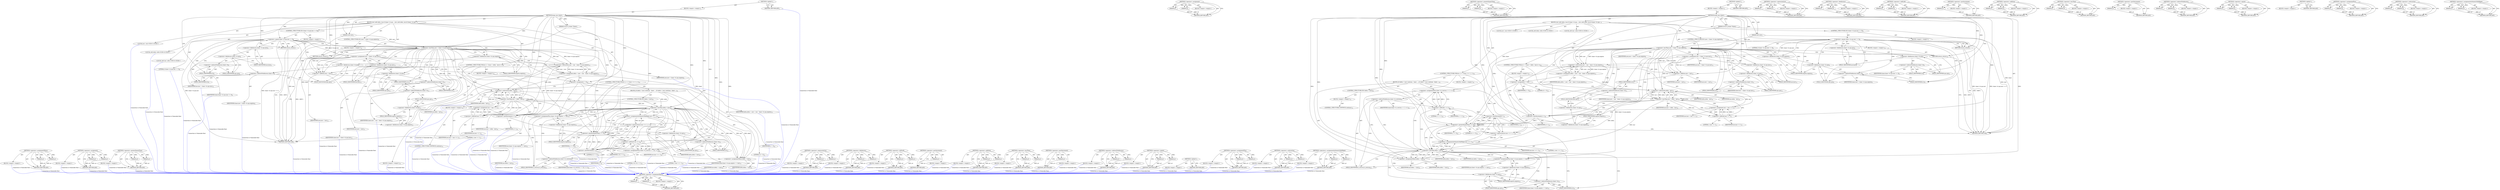 digraph "&lt;operators&gt;.assignmentArithmeticShiftRight" {
vulnerable_204 [label=<(METHOD,&lt;operator&gt;.assignmentMinus)>];
vulnerable_205 [label=<(PARAM,p1)>];
vulnerable_206 [label=<(PARAM,p2)>];
vulnerable_207 [label=<(BLOCK,&lt;empty&gt;,&lt;empty&gt;)>];
vulnerable_208 [label=<(METHOD_RETURN,ANY)>];
vulnerable_156 [label=<(METHOD,&lt;operator&gt;.assignment)>];
vulnerable_157 [label=<(PARAM,p1)>];
vulnerable_158 [label=<(PARAM,p2)>];
vulnerable_159 [label=<(BLOCK,&lt;empty&gt;,&lt;empty&gt;)>];
vulnerable_160 [label=<(METHOD_RETURN,ANY)>];
vulnerable_180 [label=<(METHOD,&lt;operator&gt;.greaterEqualsThan)>];
vulnerable_181 [label=<(PARAM,p1)>];
vulnerable_182 [label=<(PARAM,p2)>];
vulnerable_183 [label=<(BLOCK,&lt;empty&gt;,&lt;empty&gt;)>];
vulnerable_184 [label=<(METHOD_RETURN,ANY)>];
vulnerable_6 [label=<(METHOD,&lt;global&gt;)<SUB>1</SUB>>];
vulnerable_7 [label=<(BLOCK,&lt;empty&gt;,&lt;empty&gt;)<SUB>1</SUB>>];
vulnerable_8 [label=<(METHOD,bump_cpu_timer)<SUB>1</SUB>>];
vulnerable_9 [label=<(PARAM,struct k_itimer *timer)<SUB>1</SUB>>];
vulnerable_10 [label=<(PARAM,u64 now)<SUB>1</SUB>>];
vulnerable_11 [label=<(BLOCK,{
	int i;
	u64 delta, incr;

	if (timer-&gt;it.cpu...,{
	int i;
	u64 delta, incr;

	if (timer-&gt;it.cpu...)<SUB>2</SUB>>];
vulnerable_12 [label="<(LOCAL,int i: int)<SUB>3</SUB>>"];
vulnerable_13 [label="<(LOCAL,u64 delta: u64)<SUB>4</SUB>>"];
vulnerable_14 [label="<(LOCAL,u64 incr: u64)<SUB>4</SUB>>"];
vulnerable_15 [label=<(CONTROL_STRUCTURE,IF,if (timer-&gt;it.cpu.incr == 0))<SUB>6</SUB>>];
vulnerable_16 [label=<(&lt;operator&gt;.equals,timer-&gt;it.cpu.incr == 0)<SUB>6</SUB>>];
vulnerable_17 [label=<(&lt;operator&gt;.fieldAccess,timer-&gt;it.cpu.incr)<SUB>6</SUB>>];
vulnerable_18 [label=<(&lt;operator&gt;.fieldAccess,timer-&gt;it.cpu)<SUB>6</SUB>>];
vulnerable_19 [label=<(&lt;operator&gt;.indirectFieldAccess,timer-&gt;it)<SUB>6</SUB>>];
vulnerable_20 [label=<(IDENTIFIER,timer,timer-&gt;it.cpu.incr == 0)<SUB>6</SUB>>];
vulnerable_21 [label=<(FIELD_IDENTIFIER,it,it)<SUB>6</SUB>>];
vulnerable_22 [label=<(FIELD_IDENTIFIER,cpu,cpu)<SUB>6</SUB>>];
vulnerable_23 [label=<(FIELD_IDENTIFIER,incr,incr)<SUB>6</SUB>>];
vulnerable_24 [label=<(LITERAL,0,timer-&gt;it.cpu.incr == 0)<SUB>6</SUB>>];
vulnerable_25 [label=<(BLOCK,&lt;empty&gt;,&lt;empty&gt;)<SUB>7</SUB>>];
vulnerable_26 [label=<(RETURN,return;,return;)<SUB>7</SUB>>];
vulnerable_27 [label=<(CONTROL_STRUCTURE,IF,if (now &lt; timer-&gt;it.cpu.expires))<SUB>9</SUB>>];
vulnerable_28 [label=<(&lt;operator&gt;.lessThan,now &lt; timer-&gt;it.cpu.expires)<SUB>9</SUB>>];
vulnerable_29 [label=<(IDENTIFIER,now,now &lt; timer-&gt;it.cpu.expires)<SUB>9</SUB>>];
vulnerable_30 [label=<(&lt;operator&gt;.fieldAccess,timer-&gt;it.cpu.expires)<SUB>9</SUB>>];
vulnerable_31 [label=<(&lt;operator&gt;.fieldAccess,timer-&gt;it.cpu)<SUB>9</SUB>>];
vulnerable_32 [label=<(&lt;operator&gt;.indirectFieldAccess,timer-&gt;it)<SUB>9</SUB>>];
vulnerable_33 [label=<(IDENTIFIER,timer,now &lt; timer-&gt;it.cpu.expires)<SUB>9</SUB>>];
vulnerable_34 [label=<(FIELD_IDENTIFIER,it,it)<SUB>9</SUB>>];
vulnerable_35 [label=<(FIELD_IDENTIFIER,cpu,cpu)<SUB>9</SUB>>];
vulnerable_36 [label=<(FIELD_IDENTIFIER,expires,expires)<SUB>9</SUB>>];
vulnerable_37 [label=<(BLOCK,&lt;empty&gt;,&lt;empty&gt;)<SUB>10</SUB>>];
vulnerable_38 [label=<(RETURN,return;,return;)<SUB>10</SUB>>];
vulnerable_39 [label=<(&lt;operator&gt;.assignment,incr = timer-&gt;it.cpu.incr)<SUB>12</SUB>>];
vulnerable_40 [label=<(IDENTIFIER,incr,incr = timer-&gt;it.cpu.incr)<SUB>12</SUB>>];
vulnerable_41 [label=<(&lt;operator&gt;.fieldAccess,timer-&gt;it.cpu.incr)<SUB>12</SUB>>];
vulnerable_42 [label=<(&lt;operator&gt;.fieldAccess,timer-&gt;it.cpu)<SUB>12</SUB>>];
vulnerable_43 [label=<(&lt;operator&gt;.indirectFieldAccess,timer-&gt;it)<SUB>12</SUB>>];
vulnerable_44 [label=<(IDENTIFIER,timer,incr = timer-&gt;it.cpu.incr)<SUB>12</SUB>>];
vulnerable_45 [label=<(FIELD_IDENTIFIER,it,it)<SUB>12</SUB>>];
vulnerable_46 [label=<(FIELD_IDENTIFIER,cpu,cpu)<SUB>12</SUB>>];
vulnerable_47 [label=<(FIELD_IDENTIFIER,incr,incr)<SUB>12</SUB>>];
vulnerable_48 [label=<(&lt;operator&gt;.assignment,delta = now + incr - timer-&gt;it.cpu.expires)<SUB>13</SUB>>];
vulnerable_49 [label=<(IDENTIFIER,delta,delta = now + incr - timer-&gt;it.cpu.expires)<SUB>13</SUB>>];
vulnerable_50 [label=<(&lt;operator&gt;.subtraction,now + incr - timer-&gt;it.cpu.expires)<SUB>13</SUB>>];
vulnerable_51 [label=<(&lt;operator&gt;.addition,now + incr)<SUB>13</SUB>>];
vulnerable_52 [label=<(IDENTIFIER,now,now + incr)<SUB>13</SUB>>];
vulnerable_53 [label=<(IDENTIFIER,incr,now + incr)<SUB>13</SUB>>];
vulnerable_54 [label=<(&lt;operator&gt;.fieldAccess,timer-&gt;it.cpu.expires)<SUB>13</SUB>>];
vulnerable_55 [label=<(&lt;operator&gt;.fieldAccess,timer-&gt;it.cpu)<SUB>13</SUB>>];
vulnerable_56 [label=<(&lt;operator&gt;.indirectFieldAccess,timer-&gt;it)<SUB>13</SUB>>];
vulnerable_57 [label=<(IDENTIFIER,timer,now + incr - timer-&gt;it.cpu.expires)<SUB>13</SUB>>];
vulnerable_58 [label=<(FIELD_IDENTIFIER,it,it)<SUB>13</SUB>>];
vulnerable_59 [label=<(FIELD_IDENTIFIER,cpu,cpu)<SUB>13</SUB>>];
vulnerable_60 [label=<(FIELD_IDENTIFIER,expires,expires)<SUB>13</SUB>>];
vulnerable_61 [label=<(CONTROL_STRUCTURE,FOR,for (i = 0;incr &lt; delta - incr;i++))<SUB>16</SUB>>];
vulnerable_62 [label=<(BLOCK,&lt;empty&gt;,&lt;empty&gt;)<SUB>16</SUB>>];
vulnerable_63 [label=<(&lt;operator&gt;.assignment,i = 0)<SUB>16</SUB>>];
vulnerable_64 [label=<(IDENTIFIER,i,i = 0)<SUB>16</SUB>>];
vulnerable_65 [label=<(LITERAL,0,i = 0)<SUB>16</SUB>>];
vulnerable_66 [label=<(&lt;operator&gt;.lessThan,incr &lt; delta - incr)<SUB>16</SUB>>];
vulnerable_67 [label=<(IDENTIFIER,incr,incr &lt; delta - incr)<SUB>16</SUB>>];
vulnerable_68 [label=<(&lt;operator&gt;.subtraction,delta - incr)<SUB>16</SUB>>];
vulnerable_69 [label=<(IDENTIFIER,delta,delta - incr)<SUB>16</SUB>>];
vulnerable_70 [label=<(IDENTIFIER,incr,delta - incr)<SUB>16</SUB>>];
vulnerable_71 [label=<(&lt;operator&gt;.postIncrement,i++)<SUB>16</SUB>>];
vulnerable_72 [label=<(IDENTIFIER,i,i++)<SUB>16</SUB>>];
vulnerable_73 [label=<(&lt;operator&gt;.assignment,incr = incr &lt;&lt; 1)<SUB>17</SUB>>];
vulnerable_74 [label=<(IDENTIFIER,incr,incr = incr &lt;&lt; 1)<SUB>17</SUB>>];
vulnerable_75 [label=<(&lt;operator&gt;.shiftLeft,incr &lt;&lt; 1)<SUB>17</SUB>>];
vulnerable_76 [label=<(IDENTIFIER,incr,incr &lt;&lt; 1)<SUB>17</SUB>>];
vulnerable_77 [label=<(LITERAL,1,incr &lt;&lt; 1)<SUB>17</SUB>>];
vulnerable_78 [label=<(CONTROL_STRUCTURE,FOR,for (;i &gt;= 0;incr &gt;&gt;= 1, i--))<SUB>19</SUB>>];
vulnerable_79 [label=<(BLOCK,&lt;empty&gt;,&lt;empty&gt;)<SUB>19</SUB>>];
vulnerable_80 [label=<(&lt;operator&gt;.greaterEqualsThan,i &gt;= 0)<SUB>19</SUB>>];
vulnerable_81 [label=<(IDENTIFIER,i,i &gt;= 0)<SUB>19</SUB>>];
vulnerable_82 [label=<(LITERAL,0,i &gt;= 0)<SUB>19</SUB>>];
vulnerable_83 [label=<(&lt;operator&gt;.expressionList,incr &gt;&gt;= 1, i--)<SUB>19</SUB>>];
vulnerable_84 [label=<(&lt;operators&gt;.assignmentArithmeticShiftRight,incr &gt;&gt;= 1)<SUB>19</SUB>>];
vulnerable_85 [label=<(IDENTIFIER,incr,incr &gt;&gt;= 1)<SUB>19</SUB>>];
vulnerable_86 [label=<(LITERAL,1,incr &gt;&gt;= 1)<SUB>19</SUB>>];
vulnerable_87 [label=<(&lt;operator&gt;.postDecrement,i--)<SUB>19</SUB>>];
vulnerable_88 [label=<(IDENTIFIER,i,i--)<SUB>19</SUB>>];
vulnerable_89 [label=<(BLOCK,{
		if (delta &lt; incr)
 			continue;
 
 		timer-...,{
		if (delta &lt; incr)
 			continue;
 
 		timer-...)<SUB>19</SUB>>];
vulnerable_90 [label=<(CONTROL_STRUCTURE,IF,if (delta &lt; incr))<SUB>20</SUB>>];
vulnerable_91 [label=<(&lt;operator&gt;.lessThan,delta &lt; incr)<SUB>20</SUB>>];
vulnerable_92 [label=<(IDENTIFIER,delta,delta &lt; incr)<SUB>20</SUB>>];
vulnerable_93 [label=<(IDENTIFIER,incr,delta &lt; incr)<SUB>20</SUB>>];
vulnerable_94 [label=<(BLOCK,&lt;empty&gt;,&lt;empty&gt;)<SUB>21</SUB>>];
vulnerable_95 [label=<(CONTROL_STRUCTURE,CONTINUE,continue;)<SUB>21</SUB>>];
vulnerable_96 [label=<(&lt;operator&gt;.assignmentPlus,timer-&gt;it.cpu.expires += incr)<SUB>23</SUB>>];
vulnerable_97 [label=<(&lt;operator&gt;.fieldAccess,timer-&gt;it.cpu.expires)<SUB>23</SUB>>];
vulnerable_98 [label=<(&lt;operator&gt;.fieldAccess,timer-&gt;it.cpu)<SUB>23</SUB>>];
vulnerable_99 [label=<(&lt;operator&gt;.indirectFieldAccess,timer-&gt;it)<SUB>23</SUB>>];
vulnerable_100 [label=<(IDENTIFIER,timer,timer-&gt;it.cpu.expires += incr)<SUB>23</SUB>>];
vulnerable_101 [label=<(FIELD_IDENTIFIER,it,it)<SUB>23</SUB>>];
vulnerable_102 [label=<(FIELD_IDENTIFIER,cpu,cpu)<SUB>23</SUB>>];
vulnerable_103 [label=<(FIELD_IDENTIFIER,expires,expires)<SUB>23</SUB>>];
vulnerable_104 [label=<(IDENTIFIER,incr,timer-&gt;it.cpu.expires += incr)<SUB>23</SUB>>];
vulnerable_105 [label=<(&lt;operator&gt;.assignmentPlus,timer-&gt;it_overrun += 1 &lt;&lt; i)<SUB>24</SUB>>];
vulnerable_106 [label=<(&lt;operator&gt;.indirectFieldAccess,timer-&gt;it_overrun)<SUB>24</SUB>>];
vulnerable_107 [label=<(IDENTIFIER,timer,timer-&gt;it_overrun += 1 &lt;&lt; i)<SUB>24</SUB>>];
vulnerable_108 [label=<(FIELD_IDENTIFIER,it_overrun,it_overrun)<SUB>24</SUB>>];
vulnerable_109 [label=<(&lt;operator&gt;.shiftLeft,1 &lt;&lt; i)<SUB>24</SUB>>];
vulnerable_110 [label=<(LITERAL,1,1 &lt;&lt; i)<SUB>24</SUB>>];
vulnerable_111 [label=<(IDENTIFIER,i,1 &lt;&lt; i)<SUB>24</SUB>>];
vulnerable_112 [label=<(&lt;operator&gt;.assignmentMinus,delta -= incr)<SUB>25</SUB>>];
vulnerable_113 [label=<(IDENTIFIER,delta,delta -= incr)<SUB>25</SUB>>];
vulnerable_114 [label=<(IDENTIFIER,incr,delta -= incr)<SUB>25</SUB>>];
vulnerable_115 [label=<(METHOD_RETURN,void)<SUB>1</SUB>>];
vulnerable_117 [label=<(METHOD_RETURN,ANY)<SUB>1</SUB>>];
vulnerable_185 [label=<(METHOD,&lt;operator&gt;.expressionList)>];
vulnerable_186 [label=<(PARAM,p1)>];
vulnerable_187 [label=<(PARAM,p2)>];
vulnerable_188 [label=<(BLOCK,&lt;empty&gt;,&lt;empty&gt;)>];
vulnerable_189 [label=<(METHOD_RETURN,ANY)>];
vulnerable_141 [label=<(METHOD,&lt;operator&gt;.fieldAccess)>];
vulnerable_142 [label=<(PARAM,p1)>];
vulnerable_143 [label=<(PARAM,p2)>];
vulnerable_144 [label=<(BLOCK,&lt;empty&gt;,&lt;empty&gt;)>];
vulnerable_145 [label=<(METHOD_RETURN,ANY)>];
vulnerable_175 [label=<(METHOD,&lt;operator&gt;.shiftLeft)>];
vulnerable_176 [label=<(PARAM,p1)>];
vulnerable_177 [label=<(PARAM,p2)>];
vulnerable_178 [label=<(BLOCK,&lt;empty&gt;,&lt;empty&gt;)>];
vulnerable_179 [label=<(METHOD_RETURN,ANY)>];
vulnerable_171 [label=<(METHOD,&lt;operator&gt;.postIncrement)>];
vulnerable_172 [label=<(PARAM,p1)>];
vulnerable_173 [label=<(BLOCK,&lt;empty&gt;,&lt;empty&gt;)>];
vulnerable_174 [label=<(METHOD_RETURN,ANY)>];
vulnerable_166 [label=<(METHOD,&lt;operator&gt;.addition)>];
vulnerable_167 [label=<(PARAM,p1)>];
vulnerable_168 [label=<(PARAM,p2)>];
vulnerable_169 [label=<(BLOCK,&lt;empty&gt;,&lt;empty&gt;)>];
vulnerable_170 [label=<(METHOD_RETURN,ANY)>];
vulnerable_151 [label=<(METHOD,&lt;operator&gt;.lessThan)>];
vulnerable_152 [label=<(PARAM,p1)>];
vulnerable_153 [label=<(PARAM,p2)>];
vulnerable_154 [label=<(BLOCK,&lt;empty&gt;,&lt;empty&gt;)>];
vulnerable_155 [label=<(METHOD_RETURN,ANY)>];
vulnerable_195 [label=<(METHOD,&lt;operator&gt;.postDecrement)>];
vulnerable_196 [label=<(PARAM,p1)>];
vulnerable_197 [label=<(BLOCK,&lt;empty&gt;,&lt;empty&gt;)>];
vulnerable_198 [label=<(METHOD_RETURN,ANY)>];
vulnerable_146 [label=<(METHOD,&lt;operator&gt;.indirectFieldAccess)>];
vulnerable_147 [label=<(PARAM,p1)>];
vulnerable_148 [label=<(PARAM,p2)>];
vulnerable_149 [label=<(BLOCK,&lt;empty&gt;,&lt;empty&gt;)>];
vulnerable_150 [label=<(METHOD_RETURN,ANY)>];
vulnerable_136 [label=<(METHOD,&lt;operator&gt;.equals)>];
vulnerable_137 [label=<(PARAM,p1)>];
vulnerable_138 [label=<(PARAM,p2)>];
vulnerable_139 [label=<(BLOCK,&lt;empty&gt;,&lt;empty&gt;)>];
vulnerable_140 [label=<(METHOD_RETURN,ANY)>];
vulnerable_130 [label=<(METHOD,&lt;global&gt;)<SUB>1</SUB>>];
vulnerable_131 [label=<(BLOCK,&lt;empty&gt;,&lt;empty&gt;)>];
vulnerable_132 [label=<(METHOD_RETURN,ANY)>];
vulnerable_199 [label=<(METHOD,&lt;operator&gt;.assignmentPlus)>];
vulnerable_200 [label=<(PARAM,p1)>];
vulnerable_201 [label=<(PARAM,p2)>];
vulnerable_202 [label=<(BLOCK,&lt;empty&gt;,&lt;empty&gt;)>];
vulnerable_203 [label=<(METHOD_RETURN,ANY)>];
vulnerable_161 [label=<(METHOD,&lt;operator&gt;.subtraction)>];
vulnerable_162 [label=<(PARAM,p1)>];
vulnerable_163 [label=<(PARAM,p2)>];
vulnerable_164 [label=<(BLOCK,&lt;empty&gt;,&lt;empty&gt;)>];
vulnerable_165 [label=<(METHOD_RETURN,ANY)>];
vulnerable_190 [label=<(METHOD,&lt;operators&gt;.assignmentArithmeticShiftRight)>];
vulnerable_191 [label=<(PARAM,p1)>];
vulnerable_192 [label=<(PARAM,p2)>];
vulnerable_193 [label=<(BLOCK,&lt;empty&gt;,&lt;empty&gt;)>];
vulnerable_194 [label=<(METHOD_RETURN,ANY)>];
fixed_206 [label=<(METHOD,&lt;operator&gt;.assignmentMinus)>];
fixed_207 [label=<(PARAM,p1)>];
fixed_208 [label=<(PARAM,p2)>];
fixed_209 [label=<(BLOCK,&lt;empty&gt;,&lt;empty&gt;)>];
fixed_210 [label=<(METHOD_RETURN,ANY)>];
fixed_158 [label=<(METHOD,&lt;operator&gt;.assignment)>];
fixed_159 [label=<(PARAM,p1)>];
fixed_160 [label=<(PARAM,p2)>];
fixed_161 [label=<(BLOCK,&lt;empty&gt;,&lt;empty&gt;)>];
fixed_162 [label=<(METHOD_RETURN,ANY)>];
fixed_182 [label=<(METHOD,&lt;operator&gt;.greaterEqualsThan)>];
fixed_183 [label=<(PARAM,p1)>];
fixed_184 [label=<(PARAM,p2)>];
fixed_185 [label=<(BLOCK,&lt;empty&gt;,&lt;empty&gt;)>];
fixed_186 [label=<(METHOD_RETURN,ANY)>];
fixed_6 [label=<(METHOD,&lt;global&gt;)<SUB>1</SUB>>];
fixed_7 [label=<(BLOCK,&lt;empty&gt;,&lt;empty&gt;)<SUB>1</SUB>>];
fixed_8 [label=<(METHOD,bump_cpu_timer)<SUB>1</SUB>>];
fixed_9 [label=<(PARAM,struct k_itimer *timer)<SUB>1</SUB>>];
fixed_10 [label=<(PARAM,u64 now)<SUB>1</SUB>>];
fixed_11 [label=<(BLOCK,{
	int i;
	u64 delta, incr;

	if (timer-&gt;it.cpu...,{
	int i;
	u64 delta, incr;

	if (timer-&gt;it.cpu...)<SUB>2</SUB>>];
fixed_12 [label="<(LOCAL,int i: int)<SUB>3</SUB>>"];
fixed_13 [label="<(LOCAL,u64 delta: u64)<SUB>4</SUB>>"];
fixed_14 [label="<(LOCAL,u64 incr: u64)<SUB>4</SUB>>"];
fixed_15 [label=<(CONTROL_STRUCTURE,IF,if (timer-&gt;it.cpu.incr == 0))<SUB>6</SUB>>];
fixed_16 [label=<(&lt;operator&gt;.equals,timer-&gt;it.cpu.incr == 0)<SUB>6</SUB>>];
fixed_17 [label=<(&lt;operator&gt;.fieldAccess,timer-&gt;it.cpu.incr)<SUB>6</SUB>>];
fixed_18 [label=<(&lt;operator&gt;.fieldAccess,timer-&gt;it.cpu)<SUB>6</SUB>>];
fixed_19 [label=<(&lt;operator&gt;.indirectFieldAccess,timer-&gt;it)<SUB>6</SUB>>];
fixed_20 [label=<(IDENTIFIER,timer,timer-&gt;it.cpu.incr == 0)<SUB>6</SUB>>];
fixed_21 [label=<(FIELD_IDENTIFIER,it,it)<SUB>6</SUB>>];
fixed_22 [label=<(FIELD_IDENTIFIER,cpu,cpu)<SUB>6</SUB>>];
fixed_23 [label=<(FIELD_IDENTIFIER,incr,incr)<SUB>6</SUB>>];
fixed_24 [label=<(LITERAL,0,timer-&gt;it.cpu.incr == 0)<SUB>6</SUB>>];
fixed_25 [label=<(BLOCK,&lt;empty&gt;,&lt;empty&gt;)<SUB>7</SUB>>];
fixed_26 [label=<(RETURN,return;,return;)<SUB>7</SUB>>];
fixed_27 [label=<(CONTROL_STRUCTURE,IF,if (now &lt; timer-&gt;it.cpu.expires))<SUB>9</SUB>>];
fixed_28 [label=<(&lt;operator&gt;.lessThan,now &lt; timer-&gt;it.cpu.expires)<SUB>9</SUB>>];
fixed_29 [label=<(IDENTIFIER,now,now &lt; timer-&gt;it.cpu.expires)<SUB>9</SUB>>];
fixed_30 [label=<(&lt;operator&gt;.fieldAccess,timer-&gt;it.cpu.expires)<SUB>9</SUB>>];
fixed_31 [label=<(&lt;operator&gt;.fieldAccess,timer-&gt;it.cpu)<SUB>9</SUB>>];
fixed_32 [label=<(&lt;operator&gt;.indirectFieldAccess,timer-&gt;it)<SUB>9</SUB>>];
fixed_33 [label=<(IDENTIFIER,timer,now &lt; timer-&gt;it.cpu.expires)<SUB>9</SUB>>];
fixed_34 [label=<(FIELD_IDENTIFIER,it,it)<SUB>9</SUB>>];
fixed_35 [label=<(FIELD_IDENTIFIER,cpu,cpu)<SUB>9</SUB>>];
fixed_36 [label=<(FIELD_IDENTIFIER,expires,expires)<SUB>9</SUB>>];
fixed_37 [label=<(BLOCK,&lt;empty&gt;,&lt;empty&gt;)<SUB>10</SUB>>];
fixed_38 [label=<(RETURN,return;,return;)<SUB>10</SUB>>];
fixed_39 [label=<(&lt;operator&gt;.assignment,incr = timer-&gt;it.cpu.incr)<SUB>12</SUB>>];
fixed_40 [label=<(IDENTIFIER,incr,incr = timer-&gt;it.cpu.incr)<SUB>12</SUB>>];
fixed_41 [label=<(&lt;operator&gt;.fieldAccess,timer-&gt;it.cpu.incr)<SUB>12</SUB>>];
fixed_42 [label=<(&lt;operator&gt;.fieldAccess,timer-&gt;it.cpu)<SUB>12</SUB>>];
fixed_43 [label=<(&lt;operator&gt;.indirectFieldAccess,timer-&gt;it)<SUB>12</SUB>>];
fixed_44 [label=<(IDENTIFIER,timer,incr = timer-&gt;it.cpu.incr)<SUB>12</SUB>>];
fixed_45 [label=<(FIELD_IDENTIFIER,it,it)<SUB>12</SUB>>];
fixed_46 [label=<(FIELD_IDENTIFIER,cpu,cpu)<SUB>12</SUB>>];
fixed_47 [label=<(FIELD_IDENTIFIER,incr,incr)<SUB>12</SUB>>];
fixed_48 [label=<(&lt;operator&gt;.assignment,delta = now + incr - timer-&gt;it.cpu.expires)<SUB>13</SUB>>];
fixed_49 [label=<(IDENTIFIER,delta,delta = now + incr - timer-&gt;it.cpu.expires)<SUB>13</SUB>>];
fixed_50 [label=<(&lt;operator&gt;.subtraction,now + incr - timer-&gt;it.cpu.expires)<SUB>13</SUB>>];
fixed_51 [label=<(&lt;operator&gt;.addition,now + incr)<SUB>13</SUB>>];
fixed_52 [label=<(IDENTIFIER,now,now + incr)<SUB>13</SUB>>];
fixed_53 [label=<(IDENTIFIER,incr,now + incr)<SUB>13</SUB>>];
fixed_54 [label=<(&lt;operator&gt;.fieldAccess,timer-&gt;it.cpu.expires)<SUB>13</SUB>>];
fixed_55 [label=<(&lt;operator&gt;.fieldAccess,timer-&gt;it.cpu)<SUB>13</SUB>>];
fixed_56 [label=<(&lt;operator&gt;.indirectFieldAccess,timer-&gt;it)<SUB>13</SUB>>];
fixed_57 [label=<(IDENTIFIER,timer,now + incr - timer-&gt;it.cpu.expires)<SUB>13</SUB>>];
fixed_58 [label=<(FIELD_IDENTIFIER,it,it)<SUB>13</SUB>>];
fixed_59 [label=<(FIELD_IDENTIFIER,cpu,cpu)<SUB>13</SUB>>];
fixed_60 [label=<(FIELD_IDENTIFIER,expires,expires)<SUB>13</SUB>>];
fixed_61 [label=<(CONTROL_STRUCTURE,FOR,for (i = 0;incr &lt; delta - incr;i++))<SUB>16</SUB>>];
fixed_62 [label=<(BLOCK,&lt;empty&gt;,&lt;empty&gt;)<SUB>16</SUB>>];
fixed_63 [label=<(&lt;operator&gt;.assignment,i = 0)<SUB>16</SUB>>];
fixed_64 [label=<(IDENTIFIER,i,i = 0)<SUB>16</SUB>>];
fixed_65 [label=<(LITERAL,0,i = 0)<SUB>16</SUB>>];
fixed_66 [label=<(&lt;operator&gt;.lessThan,incr &lt; delta - incr)<SUB>16</SUB>>];
fixed_67 [label=<(IDENTIFIER,incr,incr &lt; delta - incr)<SUB>16</SUB>>];
fixed_68 [label=<(&lt;operator&gt;.subtraction,delta - incr)<SUB>16</SUB>>];
fixed_69 [label=<(IDENTIFIER,delta,delta - incr)<SUB>16</SUB>>];
fixed_70 [label=<(IDENTIFIER,incr,delta - incr)<SUB>16</SUB>>];
fixed_71 [label=<(&lt;operator&gt;.postIncrement,i++)<SUB>16</SUB>>];
fixed_72 [label=<(IDENTIFIER,i,i++)<SUB>16</SUB>>];
fixed_73 [label=<(&lt;operator&gt;.assignment,incr = incr &lt;&lt; 1)<SUB>17</SUB>>];
fixed_74 [label=<(IDENTIFIER,incr,incr = incr &lt;&lt; 1)<SUB>17</SUB>>];
fixed_75 [label=<(&lt;operator&gt;.shiftLeft,incr &lt;&lt; 1)<SUB>17</SUB>>];
fixed_76 [label=<(IDENTIFIER,incr,incr &lt;&lt; 1)<SUB>17</SUB>>];
fixed_77 [label=<(LITERAL,1,incr &lt;&lt; 1)<SUB>17</SUB>>];
fixed_78 [label=<(CONTROL_STRUCTURE,FOR,for (;i &gt;= 0;incr &gt;&gt;= 1, i--))<SUB>19</SUB>>];
fixed_79 [label=<(BLOCK,&lt;empty&gt;,&lt;empty&gt;)<SUB>19</SUB>>];
fixed_80 [label=<(&lt;operator&gt;.greaterEqualsThan,i &gt;= 0)<SUB>19</SUB>>];
fixed_81 [label=<(IDENTIFIER,i,i &gt;= 0)<SUB>19</SUB>>];
fixed_82 [label=<(LITERAL,0,i &gt;= 0)<SUB>19</SUB>>];
fixed_83 [label=<(&lt;operator&gt;.expressionList,incr &gt;&gt;= 1, i--)<SUB>19</SUB>>];
fixed_84 [label=<(&lt;operators&gt;.assignmentArithmeticShiftRight,incr &gt;&gt;= 1)<SUB>19</SUB>>];
fixed_85 [label=<(IDENTIFIER,incr,incr &gt;&gt;= 1)<SUB>19</SUB>>];
fixed_86 [label=<(LITERAL,1,incr &gt;&gt;= 1)<SUB>19</SUB>>];
fixed_87 [label=<(&lt;operator&gt;.postDecrement,i--)<SUB>19</SUB>>];
fixed_88 [label=<(IDENTIFIER,i,i--)<SUB>19</SUB>>];
fixed_89 [label=<(BLOCK,{
		if (delta &lt; incr)
 			continue;
 
 		timer-...,{
		if (delta &lt; incr)
 			continue;
 
 		timer-...)<SUB>19</SUB>>];
fixed_90 [label=<(CONTROL_STRUCTURE,IF,if (delta &lt; incr))<SUB>20</SUB>>];
fixed_91 [label=<(&lt;operator&gt;.lessThan,delta &lt; incr)<SUB>20</SUB>>];
fixed_92 [label=<(IDENTIFIER,delta,delta &lt; incr)<SUB>20</SUB>>];
fixed_93 [label=<(IDENTIFIER,incr,delta &lt; incr)<SUB>20</SUB>>];
fixed_94 [label=<(BLOCK,&lt;empty&gt;,&lt;empty&gt;)<SUB>21</SUB>>];
fixed_95 [label=<(CONTROL_STRUCTURE,CONTINUE,continue;)<SUB>21</SUB>>];
fixed_96 [label=<(&lt;operator&gt;.assignmentPlus,timer-&gt;it.cpu.expires += incr)<SUB>23</SUB>>];
fixed_97 [label=<(&lt;operator&gt;.fieldAccess,timer-&gt;it.cpu.expires)<SUB>23</SUB>>];
fixed_98 [label=<(&lt;operator&gt;.fieldAccess,timer-&gt;it.cpu)<SUB>23</SUB>>];
fixed_99 [label=<(&lt;operator&gt;.indirectFieldAccess,timer-&gt;it)<SUB>23</SUB>>];
fixed_100 [label=<(IDENTIFIER,timer,timer-&gt;it.cpu.expires += incr)<SUB>23</SUB>>];
fixed_101 [label=<(FIELD_IDENTIFIER,it,it)<SUB>23</SUB>>];
fixed_102 [label=<(FIELD_IDENTIFIER,cpu,cpu)<SUB>23</SUB>>];
fixed_103 [label=<(FIELD_IDENTIFIER,expires,expires)<SUB>23</SUB>>];
fixed_104 [label=<(IDENTIFIER,incr,timer-&gt;it.cpu.expires += incr)<SUB>23</SUB>>];
fixed_105 [label=<(&lt;operator&gt;.assignmentPlus,timer-&gt;it_overrun += 1LL &lt;&lt; i)<SUB>24</SUB>>];
fixed_106 [label=<(&lt;operator&gt;.indirectFieldAccess,timer-&gt;it_overrun)<SUB>24</SUB>>];
fixed_107 [label=<(IDENTIFIER,timer,timer-&gt;it_overrun += 1LL &lt;&lt; i)<SUB>24</SUB>>];
fixed_108 [label=<(FIELD_IDENTIFIER,it_overrun,it_overrun)<SUB>24</SUB>>];
fixed_109 [label=<(&lt;operator&gt;.shiftLeft,1LL &lt;&lt; i)<SUB>24</SUB>>];
fixed_110 [label=<(LITERAL,1LL,1LL &lt;&lt; i)<SUB>24</SUB>>];
fixed_111 [label=<(IDENTIFIER,i,1LL &lt;&lt; i)<SUB>24</SUB>>];
fixed_112 [label=<(&lt;operator&gt;.assignmentMinus,delta -= incr)<SUB>25</SUB>>];
fixed_113 [label=<(IDENTIFIER,delta,delta -= incr)<SUB>25</SUB>>];
fixed_114 [label=<(IDENTIFIER,incr,delta -= incr)<SUB>25</SUB>>];
fixed_115 [label=<(METHOD_RETURN,void)<SUB>1</SUB>>];
fixed_117 [label=<(METHOD_RETURN,ANY)<SUB>1</SUB>>];
fixed_187 [label=<(METHOD,&lt;operator&gt;.expressionList)>];
fixed_188 [label=<(PARAM,p1)>];
fixed_189 [label=<(PARAM,p2)>];
fixed_190 [label=<(BLOCK,&lt;empty&gt;,&lt;empty&gt;)>];
fixed_191 [label=<(METHOD_RETURN,ANY)>];
fixed_143 [label=<(METHOD,&lt;operator&gt;.fieldAccess)>];
fixed_144 [label=<(PARAM,p1)>];
fixed_145 [label=<(PARAM,p2)>];
fixed_146 [label=<(BLOCK,&lt;empty&gt;,&lt;empty&gt;)>];
fixed_147 [label=<(METHOD_RETURN,ANY)>];
fixed_177 [label=<(METHOD,&lt;operator&gt;.shiftLeft)>];
fixed_178 [label=<(PARAM,p1)>];
fixed_179 [label=<(PARAM,p2)>];
fixed_180 [label=<(BLOCK,&lt;empty&gt;,&lt;empty&gt;)>];
fixed_181 [label=<(METHOD_RETURN,ANY)>];
fixed_173 [label=<(METHOD,&lt;operator&gt;.postIncrement)>];
fixed_174 [label=<(PARAM,p1)>];
fixed_175 [label=<(BLOCK,&lt;empty&gt;,&lt;empty&gt;)>];
fixed_176 [label=<(METHOD_RETURN,ANY)>];
fixed_168 [label=<(METHOD,&lt;operator&gt;.addition)>];
fixed_169 [label=<(PARAM,p1)>];
fixed_170 [label=<(PARAM,p2)>];
fixed_171 [label=<(BLOCK,&lt;empty&gt;,&lt;empty&gt;)>];
fixed_172 [label=<(METHOD_RETURN,ANY)>];
fixed_153 [label=<(METHOD,&lt;operator&gt;.lessThan)>];
fixed_154 [label=<(PARAM,p1)>];
fixed_155 [label=<(PARAM,p2)>];
fixed_156 [label=<(BLOCK,&lt;empty&gt;,&lt;empty&gt;)>];
fixed_157 [label=<(METHOD_RETURN,ANY)>];
fixed_197 [label=<(METHOD,&lt;operator&gt;.postDecrement)>];
fixed_198 [label=<(PARAM,p1)>];
fixed_199 [label=<(BLOCK,&lt;empty&gt;,&lt;empty&gt;)>];
fixed_200 [label=<(METHOD_RETURN,ANY)>];
fixed_148 [label=<(METHOD,&lt;operator&gt;.indirectFieldAccess)>];
fixed_149 [label=<(PARAM,p1)>];
fixed_150 [label=<(PARAM,p2)>];
fixed_151 [label=<(BLOCK,&lt;empty&gt;,&lt;empty&gt;)>];
fixed_152 [label=<(METHOD_RETURN,ANY)>];
fixed_138 [label=<(METHOD,&lt;operator&gt;.equals)>];
fixed_139 [label=<(PARAM,p1)>];
fixed_140 [label=<(PARAM,p2)>];
fixed_141 [label=<(BLOCK,&lt;empty&gt;,&lt;empty&gt;)>];
fixed_142 [label=<(METHOD_RETURN,ANY)>];
fixed_132 [label=<(METHOD,&lt;global&gt;)<SUB>1</SUB>>];
fixed_133 [label=<(BLOCK,&lt;empty&gt;,&lt;empty&gt;)>];
fixed_134 [label=<(METHOD_RETURN,ANY)>];
fixed_201 [label=<(METHOD,&lt;operator&gt;.assignmentPlus)>];
fixed_202 [label=<(PARAM,p1)>];
fixed_203 [label=<(PARAM,p2)>];
fixed_204 [label=<(BLOCK,&lt;empty&gt;,&lt;empty&gt;)>];
fixed_205 [label=<(METHOD_RETURN,ANY)>];
fixed_163 [label=<(METHOD,&lt;operator&gt;.subtraction)>];
fixed_164 [label=<(PARAM,p1)>];
fixed_165 [label=<(PARAM,p2)>];
fixed_166 [label=<(BLOCK,&lt;empty&gt;,&lt;empty&gt;)>];
fixed_167 [label=<(METHOD_RETURN,ANY)>];
fixed_192 [label=<(METHOD,&lt;operators&gt;.assignmentArithmeticShiftRight)>];
fixed_193 [label=<(PARAM,p1)>];
fixed_194 [label=<(PARAM,p2)>];
fixed_195 [label=<(BLOCK,&lt;empty&gt;,&lt;empty&gt;)>];
fixed_196 [label=<(METHOD_RETURN,ANY)>];
vulnerable_204 -> vulnerable_205  [key=0, label="AST: "];
vulnerable_204 -> vulnerable_205  [key=1, label="DDG: "];
vulnerable_204 -> vulnerable_207  [key=0, label="AST: "];
vulnerable_204 -> vulnerable_206  [key=0, label="AST: "];
vulnerable_204 -> vulnerable_206  [key=1, label="DDG: "];
vulnerable_204 -> vulnerable_208  [key=0, label="AST: "];
vulnerable_204 -> vulnerable_208  [key=1, label="CFG: "];
vulnerable_205 -> vulnerable_208  [key=0, label="DDG: p1"];
vulnerable_206 -> vulnerable_208  [key=0, label="DDG: p2"];
vulnerable_156 -> vulnerable_157  [key=0, label="AST: "];
vulnerable_156 -> vulnerable_157  [key=1, label="DDG: "];
vulnerable_156 -> vulnerable_159  [key=0, label="AST: "];
vulnerable_156 -> vulnerable_158  [key=0, label="AST: "];
vulnerable_156 -> vulnerable_158  [key=1, label="DDG: "];
vulnerable_156 -> vulnerable_160  [key=0, label="AST: "];
vulnerable_156 -> vulnerable_160  [key=1, label="CFG: "];
vulnerable_157 -> vulnerable_160  [key=0, label="DDG: p1"];
vulnerable_158 -> vulnerable_160  [key=0, label="DDG: p2"];
vulnerable_180 -> vulnerable_181  [key=0, label="AST: "];
vulnerable_180 -> vulnerable_181  [key=1, label="DDG: "];
vulnerable_180 -> vulnerable_183  [key=0, label="AST: "];
vulnerable_180 -> vulnerable_182  [key=0, label="AST: "];
vulnerable_180 -> vulnerable_182  [key=1, label="DDG: "];
vulnerable_180 -> vulnerable_184  [key=0, label="AST: "];
vulnerable_180 -> vulnerable_184  [key=1, label="CFG: "];
vulnerable_181 -> vulnerable_184  [key=0, label="DDG: p1"];
vulnerable_182 -> vulnerable_184  [key=0, label="DDG: p2"];
vulnerable_6 -> vulnerable_7  [key=0, label="AST: "];
vulnerable_6 -> vulnerable_117  [key=0, label="AST: "];
vulnerable_6 -> vulnerable_117  [key=1, label="CFG: "];
vulnerable_7 -> vulnerable_8  [key=0, label="AST: "];
vulnerable_8 -> vulnerable_9  [key=0, label="AST: "];
vulnerable_8 -> vulnerable_9  [key=1, label="DDG: "];
vulnerable_8 -> vulnerable_10  [key=0, label="AST: "];
vulnerable_8 -> vulnerable_10  [key=1, label="DDG: "];
vulnerable_8 -> vulnerable_11  [key=0, label="AST: "];
vulnerable_8 -> vulnerable_115  [key=0, label="AST: "];
vulnerable_8 -> vulnerable_21  [key=0, label="CFG: "];
vulnerable_8 -> vulnerable_16  [key=0, label="DDG: "];
vulnerable_8 -> vulnerable_26  [key=0, label="DDG: "];
vulnerable_8 -> vulnerable_28  [key=0, label="DDG: "];
vulnerable_8 -> vulnerable_38  [key=0, label="DDG: "];
vulnerable_8 -> vulnerable_50  [key=0, label="DDG: "];
vulnerable_8 -> vulnerable_63  [key=0, label="DDG: "];
vulnerable_8 -> vulnerable_66  [key=0, label="DDG: "];
vulnerable_8 -> vulnerable_71  [key=0, label="DDG: "];
vulnerable_8 -> vulnerable_80  [key=0, label="DDG: "];
vulnerable_8 -> vulnerable_83  [key=0, label="DDG: "];
vulnerable_8 -> vulnerable_96  [key=0, label="DDG: "];
vulnerable_8 -> vulnerable_112  [key=0, label="DDG: "];
vulnerable_8 -> vulnerable_51  [key=0, label="DDG: "];
vulnerable_8 -> vulnerable_68  [key=0, label="DDG: "];
vulnerable_8 -> vulnerable_75  [key=0, label="DDG: "];
vulnerable_8 -> vulnerable_84  [key=0, label="DDG: "];
vulnerable_8 -> vulnerable_87  [key=0, label="DDG: "];
vulnerable_8 -> vulnerable_91  [key=0, label="DDG: "];
vulnerable_8 -> vulnerable_109  [key=0, label="DDG: "];
vulnerable_9 -> vulnerable_115  [key=0, label="DDG: timer"];
vulnerable_9 -> vulnerable_105  [key=0, label="DDG: timer"];
vulnerable_10 -> vulnerable_115  [key=0, label="DDG: now"];
vulnerable_10 -> vulnerable_28  [key=0, label="DDG: now"];
vulnerable_11 -> vulnerable_12  [key=0, label="AST: "];
vulnerable_11 -> vulnerable_13  [key=0, label="AST: "];
vulnerable_11 -> vulnerable_14  [key=0, label="AST: "];
vulnerable_11 -> vulnerable_15  [key=0, label="AST: "];
vulnerable_11 -> vulnerable_27  [key=0, label="AST: "];
vulnerable_11 -> vulnerable_39  [key=0, label="AST: "];
vulnerable_11 -> vulnerable_48  [key=0, label="AST: "];
vulnerable_11 -> vulnerable_61  [key=0, label="AST: "];
vulnerable_11 -> vulnerable_78  [key=0, label="AST: "];
vulnerable_15 -> vulnerable_16  [key=0, label="AST: "];
vulnerable_15 -> vulnerable_25  [key=0, label="AST: "];
vulnerable_16 -> vulnerable_17  [key=0, label="AST: "];
vulnerable_16 -> vulnerable_24  [key=0, label="AST: "];
vulnerable_16 -> vulnerable_26  [key=0, label="CFG: "];
vulnerable_16 -> vulnerable_26  [key=1, label="CDG: "];
vulnerable_16 -> vulnerable_34  [key=0, label="CFG: "];
vulnerable_16 -> vulnerable_34  [key=1, label="CDG: "];
vulnerable_16 -> vulnerable_115  [key=0, label="DDG: timer-&gt;it.cpu.incr"];
vulnerable_16 -> vulnerable_115  [key=1, label="DDG: timer-&gt;it.cpu.incr == 0"];
vulnerable_16 -> vulnerable_39  [key=0, label="DDG: timer-&gt;it.cpu.incr"];
vulnerable_16 -> vulnerable_30  [key=0, label="CDG: "];
vulnerable_16 -> vulnerable_32  [key=0, label="CDG: "];
vulnerable_16 -> vulnerable_28  [key=0, label="CDG: "];
vulnerable_16 -> vulnerable_35  [key=0, label="CDG: "];
vulnerable_16 -> vulnerable_36  [key=0, label="CDG: "];
vulnerable_16 -> vulnerable_31  [key=0, label="CDG: "];
vulnerable_17 -> vulnerable_18  [key=0, label="AST: "];
vulnerable_17 -> vulnerable_23  [key=0, label="AST: "];
vulnerable_17 -> vulnerable_16  [key=0, label="CFG: "];
vulnerable_18 -> vulnerable_19  [key=0, label="AST: "];
vulnerable_18 -> vulnerable_22  [key=0, label="AST: "];
vulnerable_18 -> vulnerable_23  [key=0, label="CFG: "];
vulnerable_19 -> vulnerable_20  [key=0, label="AST: "];
vulnerable_19 -> vulnerable_21  [key=0, label="AST: "];
vulnerable_19 -> vulnerable_22  [key=0, label="CFG: "];
vulnerable_21 -> vulnerable_19  [key=0, label="CFG: "];
vulnerable_22 -> vulnerable_18  [key=0, label="CFG: "];
vulnerable_23 -> vulnerable_17  [key=0, label="CFG: "];
vulnerable_25 -> vulnerable_26  [key=0, label="AST: "];
vulnerable_26 -> vulnerable_115  [key=0, label="CFG: "];
vulnerable_26 -> vulnerable_115  [key=1, label="DDG: &lt;RET&gt;"];
vulnerable_27 -> vulnerable_28  [key=0, label="AST: "];
vulnerable_27 -> vulnerable_37  [key=0, label="AST: "];
vulnerable_28 -> vulnerable_29  [key=0, label="AST: "];
vulnerable_28 -> vulnerable_30  [key=0, label="AST: "];
vulnerable_28 -> vulnerable_38  [key=0, label="CFG: "];
vulnerable_28 -> vulnerable_38  [key=1, label="CDG: "];
vulnerable_28 -> vulnerable_45  [key=0, label="CFG: "];
vulnerable_28 -> vulnerable_45  [key=1, label="CDG: "];
vulnerable_28 -> vulnerable_50  [key=0, label="DDG: now"];
vulnerable_28 -> vulnerable_50  [key=1, label="DDG: timer-&gt;it.cpu.expires"];
vulnerable_28 -> vulnerable_50  [key=2, label="CDG: "];
vulnerable_28 -> vulnerable_51  [key=0, label="DDG: now"];
vulnerable_28 -> vulnerable_51  [key=1, label="CDG: "];
vulnerable_28 -> vulnerable_47  [key=0, label="CDG: "];
vulnerable_28 -> vulnerable_48  [key=0, label="CDG: "];
vulnerable_28 -> vulnerable_68  [key=0, label="CDG: "];
vulnerable_28 -> vulnerable_60  [key=0, label="CDG: "];
vulnerable_28 -> vulnerable_42  [key=0, label="CDG: "];
vulnerable_28 -> vulnerable_66  [key=0, label="CDG: "];
vulnerable_28 -> vulnerable_46  [key=0, label="CDG: "];
vulnerable_28 -> vulnerable_56  [key=0, label="CDG: "];
vulnerable_28 -> vulnerable_59  [key=0, label="CDG: "];
vulnerable_28 -> vulnerable_54  [key=0, label="CDG: "];
vulnerable_28 -> vulnerable_43  [key=0, label="CDG: "];
vulnerable_28 -> vulnerable_80  [key=0, label="CDG: "];
vulnerable_28 -> vulnerable_58  [key=0, label="CDG: "];
vulnerable_28 -> vulnerable_41  [key=0, label="CDG: "];
vulnerable_28 -> vulnerable_63  [key=0, label="CDG: "];
vulnerable_28 -> vulnerable_55  [key=0, label="CDG: "];
vulnerable_28 -> vulnerable_39  [key=0, label="CDG: "];
vulnerable_30 -> vulnerable_31  [key=0, label="AST: "];
vulnerable_30 -> vulnerable_36  [key=0, label="AST: "];
vulnerable_30 -> vulnerable_28  [key=0, label="CFG: "];
vulnerable_31 -> vulnerable_32  [key=0, label="AST: "];
vulnerable_31 -> vulnerable_35  [key=0, label="AST: "];
vulnerable_31 -> vulnerable_36  [key=0, label="CFG: "];
vulnerable_32 -> vulnerable_33  [key=0, label="AST: "];
vulnerable_32 -> vulnerable_34  [key=0, label="AST: "];
vulnerable_32 -> vulnerable_35  [key=0, label="CFG: "];
vulnerable_34 -> vulnerable_32  [key=0, label="CFG: "];
vulnerable_35 -> vulnerable_31  [key=0, label="CFG: "];
vulnerable_36 -> vulnerable_30  [key=0, label="CFG: "];
vulnerable_37 -> vulnerable_38  [key=0, label="AST: "];
vulnerable_38 -> vulnerable_115  [key=0, label="CFG: "];
vulnerable_38 -> vulnerable_115  [key=1, label="DDG: &lt;RET&gt;"];
vulnerable_39 -> vulnerable_40  [key=0, label="AST: "];
vulnerable_39 -> vulnerable_41  [key=0, label="AST: "];
vulnerable_39 -> vulnerable_51  [key=0, label="CFG: "];
vulnerable_39 -> vulnerable_51  [key=1, label="DDG: incr"];
vulnerable_39 -> vulnerable_50  [key=0, label="DDG: incr"];
vulnerable_39 -> vulnerable_68  [key=0, label="DDG: incr"];
vulnerable_41 -> vulnerable_42  [key=0, label="AST: "];
vulnerable_41 -> vulnerable_47  [key=0, label="AST: "];
vulnerable_41 -> vulnerable_39  [key=0, label="CFG: "];
vulnerable_42 -> vulnerable_43  [key=0, label="AST: "];
vulnerable_42 -> vulnerable_46  [key=0, label="AST: "];
vulnerable_42 -> vulnerable_47  [key=0, label="CFG: "];
vulnerable_43 -> vulnerable_44  [key=0, label="AST: "];
vulnerable_43 -> vulnerable_45  [key=0, label="AST: "];
vulnerable_43 -> vulnerable_46  [key=0, label="CFG: "];
vulnerable_45 -> vulnerable_43  [key=0, label="CFG: "];
vulnerable_46 -> vulnerable_42  [key=0, label="CFG: "];
vulnerable_47 -> vulnerable_41  [key=0, label="CFG: "];
vulnerable_48 -> vulnerable_49  [key=0, label="AST: "];
vulnerable_48 -> vulnerable_50  [key=0, label="AST: "];
vulnerable_48 -> vulnerable_63  [key=0, label="CFG: "];
vulnerable_48 -> vulnerable_68  [key=0, label="DDG: delta"];
vulnerable_50 -> vulnerable_51  [key=0, label="AST: "];
vulnerable_50 -> vulnerable_54  [key=0, label="AST: "];
vulnerable_50 -> vulnerable_48  [key=0, label="CFG: "];
vulnerable_50 -> vulnerable_48  [key=1, label="DDG: now + incr"];
vulnerable_50 -> vulnerable_48  [key=2, label="DDG: timer-&gt;it.cpu.expires"];
vulnerable_50 -> vulnerable_96  [key=0, label="DDG: timer-&gt;it.cpu.expires"];
vulnerable_51 -> vulnerable_52  [key=0, label="AST: "];
vulnerable_51 -> vulnerable_53  [key=0, label="AST: "];
vulnerable_51 -> vulnerable_58  [key=0, label="CFG: "];
vulnerable_54 -> vulnerable_55  [key=0, label="AST: "];
vulnerable_54 -> vulnerable_60  [key=0, label="AST: "];
vulnerable_54 -> vulnerable_50  [key=0, label="CFG: "];
vulnerable_55 -> vulnerable_56  [key=0, label="AST: "];
vulnerable_55 -> vulnerable_59  [key=0, label="AST: "];
vulnerable_55 -> vulnerable_60  [key=0, label="CFG: "];
vulnerable_56 -> vulnerable_57  [key=0, label="AST: "];
vulnerable_56 -> vulnerable_58  [key=0, label="AST: "];
vulnerable_56 -> vulnerable_59  [key=0, label="CFG: "];
vulnerable_58 -> vulnerable_56  [key=0, label="CFG: "];
vulnerable_59 -> vulnerable_55  [key=0, label="CFG: "];
vulnerable_60 -> vulnerable_54  [key=0, label="CFG: "];
vulnerable_61 -> vulnerable_62  [key=0, label="AST: "];
vulnerable_61 -> vulnerable_66  [key=0, label="AST: "];
vulnerable_61 -> vulnerable_71  [key=0, label="AST: "];
vulnerable_61 -> vulnerable_73  [key=0, label="AST: "];
vulnerable_62 -> vulnerable_63  [key=0, label="AST: "];
vulnerable_63 -> vulnerable_64  [key=0, label="AST: "];
vulnerable_63 -> vulnerable_65  [key=0, label="AST: "];
vulnerable_63 -> vulnerable_68  [key=0, label="CFG: "];
vulnerable_63 -> vulnerable_71  [key=0, label="DDG: i"];
vulnerable_63 -> vulnerable_80  [key=0, label="DDG: i"];
vulnerable_66 -> vulnerable_67  [key=0, label="AST: "];
vulnerable_66 -> vulnerable_68  [key=0, label="AST: "];
vulnerable_66 -> vulnerable_68  [key=1, label="CDG: "];
vulnerable_66 -> vulnerable_75  [key=0, label="CFG: "];
vulnerable_66 -> vulnerable_75  [key=1, label="DDG: incr"];
vulnerable_66 -> vulnerable_75  [key=2, label="CDG: "];
vulnerable_66 -> vulnerable_80  [key=0, label="CFG: "];
vulnerable_66 -> vulnerable_91  [key=0, label="DDG: incr"];
vulnerable_66 -> vulnerable_73  [key=0, label="CDG: "];
vulnerable_66 -> vulnerable_66  [key=0, label="CDG: "];
vulnerable_66 -> vulnerable_71  [key=0, label="CDG: "];
vulnerable_68 -> vulnerable_69  [key=0, label="AST: "];
vulnerable_68 -> vulnerable_70  [key=0, label="AST: "];
vulnerable_68 -> vulnerable_66  [key=0, label="CFG: "];
vulnerable_68 -> vulnerable_66  [key=1, label="DDG: incr"];
vulnerable_68 -> vulnerable_66  [key=2, label="DDG: delta"];
vulnerable_68 -> vulnerable_91  [key=0, label="DDG: delta"];
vulnerable_71 -> vulnerable_72  [key=0, label="AST: "];
vulnerable_71 -> vulnerable_68  [key=0, label="CFG: "];
vulnerable_71 -> vulnerable_80  [key=0, label="DDG: i"];
vulnerable_73 -> vulnerable_74  [key=0, label="AST: "];
vulnerable_73 -> vulnerable_75  [key=0, label="AST: "];
vulnerable_73 -> vulnerable_71  [key=0, label="CFG: "];
vulnerable_73 -> vulnerable_68  [key=0, label="DDG: incr"];
vulnerable_75 -> vulnerable_76  [key=0, label="AST: "];
vulnerable_75 -> vulnerable_77  [key=0, label="AST: "];
vulnerable_75 -> vulnerable_73  [key=0, label="CFG: "];
vulnerable_75 -> vulnerable_73  [key=1, label="DDG: incr"];
vulnerable_75 -> vulnerable_73  [key=2, label="DDG: 1"];
vulnerable_78 -> vulnerable_79  [key=0, label="AST: "];
vulnerable_78 -> vulnerable_80  [key=0, label="AST: "];
vulnerable_78 -> vulnerable_83  [key=0, label="AST: "];
vulnerable_78 -> vulnerable_89  [key=0, label="AST: "];
vulnerable_80 -> vulnerable_81  [key=0, label="AST: "];
vulnerable_80 -> vulnerable_82  [key=0, label="AST: "];
vulnerable_80 -> vulnerable_115  [key=0, label="CFG: "];
vulnerable_80 -> vulnerable_91  [key=0, label="CFG: "];
vulnerable_80 -> vulnerable_91  [key=1, label="CDG: "];
vulnerable_80 -> vulnerable_87  [key=0, label="DDG: i"];
vulnerable_80 -> vulnerable_87  [key=1, label="CDG: "];
vulnerable_80 -> vulnerable_109  [key=0, label="DDG: i"];
vulnerable_80 -> vulnerable_84  [key=0, label="CDG: "];
vulnerable_80 -> vulnerable_80  [key=0, label="CDG: "];
vulnerable_80 -> vulnerable_83  [key=0, label="CDG: "];
vulnerable_83 -> vulnerable_84  [key=0, label="AST: "];
vulnerable_83 -> vulnerable_87  [key=0, label="AST: "];
vulnerable_83 -> vulnerable_80  [key=0, label="CFG: "];
vulnerable_84 -> vulnerable_85  [key=0, label="AST: "];
vulnerable_84 -> vulnerable_86  [key=0, label="AST: "];
vulnerable_84 -> vulnerable_87  [key=0, label="CFG: "];
vulnerable_84 -> vulnerable_83  [key=0, label="DDG: incr"];
vulnerable_84 -> vulnerable_91  [key=0, label="DDG: incr"];
vulnerable_87 -> vulnerable_88  [key=0, label="AST: "];
vulnerable_87 -> vulnerable_83  [key=0, label="CFG: "];
vulnerable_87 -> vulnerable_83  [key=1, label="DDG: i"];
vulnerable_87 -> vulnerable_80  [key=0, label="DDG: i"];
vulnerable_89 -> vulnerable_90  [key=0, label="AST: "];
vulnerable_89 -> vulnerable_96  [key=0, label="AST: "];
vulnerable_89 -> vulnerable_105  [key=0, label="AST: "];
vulnerable_89 -> vulnerable_112  [key=0, label="AST: "];
vulnerable_90 -> vulnerable_91  [key=0, label="AST: "];
vulnerable_90 -> vulnerable_94  [key=0, label="AST: "];
vulnerable_91 -> vulnerable_92  [key=0, label="AST: "];
vulnerable_91 -> vulnerable_93  [key=0, label="AST: "];
vulnerable_91 -> vulnerable_84  [key=0, label="CFG: "];
vulnerable_91 -> vulnerable_84  [key=1, label="DDG: incr"];
vulnerable_91 -> vulnerable_101  [key=0, label="CFG: "];
vulnerable_91 -> vulnerable_101  [key=1, label="CDG: "];
vulnerable_91 -> vulnerable_96  [key=0, label="DDG: incr"];
vulnerable_91 -> vulnerable_96  [key=1, label="CDG: "];
vulnerable_91 -> vulnerable_112  [key=0, label="DDG: incr"];
vulnerable_91 -> vulnerable_112  [key=1, label="DDG: delta"];
vulnerable_91 -> vulnerable_112  [key=2, label="CDG: "];
vulnerable_91 -> vulnerable_98  [key=0, label="CDG: "];
vulnerable_91 -> vulnerable_99  [key=0, label="CDG: "];
vulnerable_91 -> vulnerable_102  [key=0, label="CDG: "];
vulnerable_91 -> vulnerable_103  [key=0, label="CDG: "];
vulnerable_91 -> vulnerable_106  [key=0, label="CDG: "];
vulnerable_91 -> vulnerable_97  [key=0, label="CDG: "];
vulnerable_91 -> vulnerable_105  [key=0, label="CDG: "];
vulnerable_91 -> vulnerable_108  [key=0, label="CDG: "];
vulnerable_91 -> vulnerable_109  [key=0, label="CDG: "];
vulnerable_94 -> vulnerable_95  [key=0, label="AST: "];
vulnerable_96 -> vulnerable_97  [key=0, label="AST: "];
vulnerable_96 -> vulnerable_104  [key=0, label="AST: "];
vulnerable_96 -> vulnerable_108  [key=0, label="CFG: "];
vulnerable_97 -> vulnerable_98  [key=0, label="AST: "];
vulnerable_97 -> vulnerable_103  [key=0, label="AST: "];
vulnerable_97 -> vulnerable_96  [key=0, label="CFG: "];
vulnerable_98 -> vulnerable_99  [key=0, label="AST: "];
vulnerable_98 -> vulnerable_102  [key=0, label="AST: "];
vulnerable_98 -> vulnerable_103  [key=0, label="CFG: "];
vulnerable_99 -> vulnerable_100  [key=0, label="AST: "];
vulnerable_99 -> vulnerable_101  [key=0, label="AST: "];
vulnerable_99 -> vulnerable_102  [key=0, label="CFG: "];
vulnerable_101 -> vulnerable_99  [key=0, label="CFG: "];
vulnerable_102 -> vulnerable_98  [key=0, label="CFG: "];
vulnerable_103 -> vulnerable_97  [key=0, label="CFG: "];
vulnerable_105 -> vulnerable_106  [key=0, label="AST: "];
vulnerable_105 -> vulnerable_109  [key=0, label="AST: "];
vulnerable_105 -> vulnerable_112  [key=0, label="CFG: "];
vulnerable_106 -> vulnerable_107  [key=0, label="AST: "];
vulnerable_106 -> vulnerable_108  [key=0, label="AST: "];
vulnerable_106 -> vulnerable_109  [key=0, label="CFG: "];
vulnerable_108 -> vulnerable_106  [key=0, label="CFG: "];
vulnerable_109 -> vulnerable_110  [key=0, label="AST: "];
vulnerable_109 -> vulnerable_111  [key=0, label="AST: "];
vulnerable_109 -> vulnerable_105  [key=0, label="CFG: "];
vulnerable_109 -> vulnerable_105  [key=1, label="DDG: 1"];
vulnerable_109 -> vulnerable_105  [key=2, label="DDG: i"];
vulnerable_109 -> vulnerable_87  [key=0, label="DDG: i"];
vulnerable_112 -> vulnerable_113  [key=0, label="AST: "];
vulnerable_112 -> vulnerable_114  [key=0, label="AST: "];
vulnerable_112 -> vulnerable_84  [key=0, label="CFG: "];
vulnerable_112 -> vulnerable_91  [key=0, label="DDG: delta"];
vulnerable_185 -> vulnerable_186  [key=0, label="AST: "];
vulnerable_185 -> vulnerable_186  [key=1, label="DDG: "];
vulnerable_185 -> vulnerable_188  [key=0, label="AST: "];
vulnerable_185 -> vulnerable_187  [key=0, label="AST: "];
vulnerable_185 -> vulnerable_187  [key=1, label="DDG: "];
vulnerable_185 -> vulnerable_189  [key=0, label="AST: "];
vulnerable_185 -> vulnerable_189  [key=1, label="CFG: "];
vulnerable_186 -> vulnerable_189  [key=0, label="DDG: p1"];
vulnerable_187 -> vulnerable_189  [key=0, label="DDG: p2"];
vulnerable_141 -> vulnerable_142  [key=0, label="AST: "];
vulnerable_141 -> vulnerable_142  [key=1, label="DDG: "];
vulnerable_141 -> vulnerable_144  [key=0, label="AST: "];
vulnerable_141 -> vulnerable_143  [key=0, label="AST: "];
vulnerable_141 -> vulnerable_143  [key=1, label="DDG: "];
vulnerable_141 -> vulnerable_145  [key=0, label="AST: "];
vulnerable_141 -> vulnerable_145  [key=1, label="CFG: "];
vulnerable_142 -> vulnerable_145  [key=0, label="DDG: p1"];
vulnerable_143 -> vulnerable_145  [key=0, label="DDG: p2"];
vulnerable_175 -> vulnerable_176  [key=0, label="AST: "];
vulnerable_175 -> vulnerable_176  [key=1, label="DDG: "];
vulnerable_175 -> vulnerable_178  [key=0, label="AST: "];
vulnerable_175 -> vulnerable_177  [key=0, label="AST: "];
vulnerable_175 -> vulnerable_177  [key=1, label="DDG: "];
vulnerable_175 -> vulnerable_179  [key=0, label="AST: "];
vulnerable_175 -> vulnerable_179  [key=1, label="CFG: "];
vulnerable_176 -> vulnerable_179  [key=0, label="DDG: p1"];
vulnerable_177 -> vulnerable_179  [key=0, label="DDG: p2"];
vulnerable_171 -> vulnerable_172  [key=0, label="AST: "];
vulnerable_171 -> vulnerable_172  [key=1, label="DDG: "];
vulnerable_171 -> vulnerable_173  [key=0, label="AST: "];
vulnerable_171 -> vulnerable_174  [key=0, label="AST: "];
vulnerable_171 -> vulnerable_174  [key=1, label="CFG: "];
vulnerable_172 -> vulnerable_174  [key=0, label="DDG: p1"];
vulnerable_166 -> vulnerable_167  [key=0, label="AST: "];
vulnerable_166 -> vulnerable_167  [key=1, label="DDG: "];
vulnerable_166 -> vulnerable_169  [key=0, label="AST: "];
vulnerable_166 -> vulnerable_168  [key=0, label="AST: "];
vulnerable_166 -> vulnerable_168  [key=1, label="DDG: "];
vulnerable_166 -> vulnerable_170  [key=0, label="AST: "];
vulnerable_166 -> vulnerable_170  [key=1, label="CFG: "];
vulnerable_167 -> vulnerable_170  [key=0, label="DDG: p1"];
vulnerable_168 -> vulnerable_170  [key=0, label="DDG: p2"];
vulnerable_151 -> vulnerable_152  [key=0, label="AST: "];
vulnerable_151 -> vulnerable_152  [key=1, label="DDG: "];
vulnerable_151 -> vulnerable_154  [key=0, label="AST: "];
vulnerable_151 -> vulnerable_153  [key=0, label="AST: "];
vulnerable_151 -> vulnerable_153  [key=1, label="DDG: "];
vulnerable_151 -> vulnerable_155  [key=0, label="AST: "];
vulnerable_151 -> vulnerable_155  [key=1, label="CFG: "];
vulnerable_152 -> vulnerable_155  [key=0, label="DDG: p1"];
vulnerable_153 -> vulnerable_155  [key=0, label="DDG: p2"];
vulnerable_195 -> vulnerable_196  [key=0, label="AST: "];
vulnerable_195 -> vulnerable_196  [key=1, label="DDG: "];
vulnerable_195 -> vulnerable_197  [key=0, label="AST: "];
vulnerable_195 -> vulnerable_198  [key=0, label="AST: "];
vulnerable_195 -> vulnerable_198  [key=1, label="CFG: "];
vulnerable_196 -> vulnerable_198  [key=0, label="DDG: p1"];
vulnerable_146 -> vulnerable_147  [key=0, label="AST: "];
vulnerable_146 -> vulnerable_147  [key=1, label="DDG: "];
vulnerable_146 -> vulnerable_149  [key=0, label="AST: "];
vulnerable_146 -> vulnerable_148  [key=0, label="AST: "];
vulnerable_146 -> vulnerable_148  [key=1, label="DDG: "];
vulnerable_146 -> vulnerable_150  [key=0, label="AST: "];
vulnerable_146 -> vulnerable_150  [key=1, label="CFG: "];
vulnerable_147 -> vulnerable_150  [key=0, label="DDG: p1"];
vulnerable_148 -> vulnerable_150  [key=0, label="DDG: p2"];
vulnerable_136 -> vulnerable_137  [key=0, label="AST: "];
vulnerable_136 -> vulnerable_137  [key=1, label="DDG: "];
vulnerable_136 -> vulnerable_139  [key=0, label="AST: "];
vulnerable_136 -> vulnerable_138  [key=0, label="AST: "];
vulnerable_136 -> vulnerable_138  [key=1, label="DDG: "];
vulnerable_136 -> vulnerable_140  [key=0, label="AST: "];
vulnerable_136 -> vulnerable_140  [key=1, label="CFG: "];
vulnerable_137 -> vulnerable_140  [key=0, label="DDG: p1"];
vulnerable_138 -> vulnerable_140  [key=0, label="DDG: p2"];
vulnerable_130 -> vulnerable_131  [key=0, label="AST: "];
vulnerable_130 -> vulnerable_132  [key=0, label="AST: "];
vulnerable_130 -> vulnerable_132  [key=1, label="CFG: "];
vulnerable_199 -> vulnerable_200  [key=0, label="AST: "];
vulnerable_199 -> vulnerable_200  [key=1, label="DDG: "];
vulnerable_199 -> vulnerable_202  [key=0, label="AST: "];
vulnerable_199 -> vulnerable_201  [key=0, label="AST: "];
vulnerable_199 -> vulnerable_201  [key=1, label="DDG: "];
vulnerable_199 -> vulnerable_203  [key=0, label="AST: "];
vulnerable_199 -> vulnerable_203  [key=1, label="CFG: "];
vulnerable_200 -> vulnerable_203  [key=0, label="DDG: p1"];
vulnerable_201 -> vulnerable_203  [key=0, label="DDG: p2"];
vulnerable_161 -> vulnerable_162  [key=0, label="AST: "];
vulnerable_161 -> vulnerable_162  [key=1, label="DDG: "];
vulnerable_161 -> vulnerable_164  [key=0, label="AST: "];
vulnerable_161 -> vulnerable_163  [key=0, label="AST: "];
vulnerable_161 -> vulnerable_163  [key=1, label="DDG: "];
vulnerable_161 -> vulnerable_165  [key=0, label="AST: "];
vulnerable_161 -> vulnerable_165  [key=1, label="CFG: "];
vulnerable_162 -> vulnerable_165  [key=0, label="DDG: p1"];
vulnerable_163 -> vulnerable_165  [key=0, label="DDG: p2"];
vulnerable_190 -> vulnerable_191  [key=0, label="AST: "];
vulnerable_190 -> vulnerable_191  [key=1, label="DDG: "];
vulnerable_190 -> vulnerable_193  [key=0, label="AST: "];
vulnerable_190 -> vulnerable_192  [key=0, label="AST: "];
vulnerable_190 -> vulnerable_192  [key=1, label="DDG: "];
vulnerable_190 -> vulnerable_194  [key=0, label="AST: "];
vulnerable_190 -> vulnerable_194  [key=1, label="CFG: "];
vulnerable_191 -> vulnerable_194  [key=0, label="DDG: p1"];
vulnerable_192 -> vulnerable_194  [key=0, label="DDG: p2"];
fixed_206 -> fixed_207  [key=0, label="AST: "];
fixed_206 -> fixed_207  [key=1, label="DDG: "];
fixed_206 -> fixed_209  [key=0, label="AST: "];
fixed_206 -> fixed_208  [key=0, label="AST: "];
fixed_206 -> fixed_208  [key=1, label="DDG: "];
fixed_206 -> fixed_210  [key=0, label="AST: "];
fixed_206 -> fixed_210  [key=1, label="CFG: "];
fixed_207 -> fixed_210  [key=0, label="DDG: p1"];
fixed_208 -> fixed_210  [key=0, label="DDG: p2"];
fixed_209 -> vulnerable_204  [color=blue, key=0, label="Connection to Vulnerable Root", penwidth="2.0", style=dashed];
fixed_210 -> vulnerable_204  [color=blue, key=0, label="Connection to Vulnerable Root", penwidth="2.0", style=dashed];
fixed_158 -> fixed_159  [key=0, label="AST: "];
fixed_158 -> fixed_159  [key=1, label="DDG: "];
fixed_158 -> fixed_161  [key=0, label="AST: "];
fixed_158 -> fixed_160  [key=0, label="AST: "];
fixed_158 -> fixed_160  [key=1, label="DDG: "];
fixed_158 -> fixed_162  [key=0, label="AST: "];
fixed_158 -> fixed_162  [key=1, label="CFG: "];
fixed_159 -> fixed_162  [key=0, label="DDG: p1"];
fixed_160 -> fixed_162  [key=0, label="DDG: p2"];
fixed_161 -> vulnerable_204  [color=blue, key=0, label="Connection to Vulnerable Root", penwidth="2.0", style=dashed];
fixed_162 -> vulnerable_204  [color=blue, key=0, label="Connection to Vulnerable Root", penwidth="2.0", style=dashed];
fixed_182 -> fixed_183  [key=0, label="AST: "];
fixed_182 -> fixed_183  [key=1, label="DDG: "];
fixed_182 -> fixed_185  [key=0, label="AST: "];
fixed_182 -> fixed_184  [key=0, label="AST: "];
fixed_182 -> fixed_184  [key=1, label="DDG: "];
fixed_182 -> fixed_186  [key=0, label="AST: "];
fixed_182 -> fixed_186  [key=1, label="CFG: "];
fixed_183 -> fixed_186  [key=0, label="DDG: p1"];
fixed_184 -> fixed_186  [key=0, label="DDG: p2"];
fixed_185 -> vulnerable_204  [color=blue, key=0, label="Connection to Vulnerable Root", penwidth="2.0", style=dashed];
fixed_186 -> vulnerable_204  [color=blue, key=0, label="Connection to Vulnerable Root", penwidth="2.0", style=dashed];
fixed_6 -> fixed_7  [key=0, label="AST: "];
fixed_6 -> fixed_117  [key=0, label="AST: "];
fixed_6 -> fixed_117  [key=1, label="CFG: "];
fixed_7 -> fixed_8  [key=0, label="AST: "];
fixed_8 -> fixed_9  [key=0, label="AST: "];
fixed_8 -> fixed_9  [key=1, label="DDG: "];
fixed_8 -> fixed_10  [key=0, label="AST: "];
fixed_8 -> fixed_10  [key=1, label="DDG: "];
fixed_8 -> fixed_11  [key=0, label="AST: "];
fixed_8 -> fixed_115  [key=0, label="AST: "];
fixed_8 -> fixed_21  [key=0, label="CFG: "];
fixed_8 -> fixed_16  [key=0, label="DDG: "];
fixed_8 -> fixed_26  [key=0, label="DDG: "];
fixed_8 -> fixed_28  [key=0, label="DDG: "];
fixed_8 -> fixed_38  [key=0, label="DDG: "];
fixed_8 -> fixed_50  [key=0, label="DDG: "];
fixed_8 -> fixed_63  [key=0, label="DDG: "];
fixed_8 -> fixed_66  [key=0, label="DDG: "];
fixed_8 -> fixed_71  [key=0, label="DDG: "];
fixed_8 -> fixed_80  [key=0, label="DDG: "];
fixed_8 -> fixed_83  [key=0, label="DDG: "];
fixed_8 -> fixed_96  [key=0, label="DDG: "];
fixed_8 -> fixed_112  [key=0, label="DDG: "];
fixed_8 -> fixed_51  [key=0, label="DDG: "];
fixed_8 -> fixed_68  [key=0, label="DDG: "];
fixed_8 -> fixed_75  [key=0, label="DDG: "];
fixed_8 -> fixed_84  [key=0, label="DDG: "];
fixed_8 -> fixed_87  [key=0, label="DDG: "];
fixed_8 -> fixed_91  [key=0, label="DDG: "];
fixed_8 -> fixed_109  [key=0, label="DDG: "];
fixed_9 -> fixed_115  [key=0, label="DDG: timer"];
fixed_9 -> fixed_105  [key=0, label="DDG: timer"];
fixed_10 -> fixed_115  [key=0, label="DDG: now"];
fixed_10 -> fixed_28  [key=0, label="DDG: now"];
fixed_11 -> fixed_12  [key=0, label="AST: "];
fixed_11 -> fixed_13  [key=0, label="AST: "];
fixed_11 -> fixed_14  [key=0, label="AST: "];
fixed_11 -> fixed_15  [key=0, label="AST: "];
fixed_11 -> fixed_27  [key=0, label="AST: "];
fixed_11 -> fixed_39  [key=0, label="AST: "];
fixed_11 -> fixed_48  [key=0, label="AST: "];
fixed_11 -> fixed_61  [key=0, label="AST: "];
fixed_11 -> fixed_78  [key=0, label="AST: "];
fixed_12 -> vulnerable_204  [color=blue, key=0, label="Connection to Vulnerable Root", penwidth="2.0", style=dashed];
fixed_13 -> vulnerable_204  [color=blue, key=0, label="Connection to Vulnerable Root", penwidth="2.0", style=dashed];
fixed_14 -> vulnerable_204  [color=blue, key=0, label="Connection to Vulnerable Root", penwidth="2.0", style=dashed];
fixed_15 -> fixed_16  [key=0, label="AST: "];
fixed_15 -> fixed_25  [key=0, label="AST: "];
fixed_16 -> fixed_17  [key=0, label="AST: "];
fixed_16 -> fixed_24  [key=0, label="AST: "];
fixed_16 -> fixed_26  [key=0, label="CFG: "];
fixed_16 -> fixed_26  [key=1, label="CDG: "];
fixed_16 -> fixed_34  [key=0, label="CFG: "];
fixed_16 -> fixed_34  [key=1, label="CDG: "];
fixed_16 -> fixed_115  [key=0, label="DDG: timer-&gt;it.cpu.incr"];
fixed_16 -> fixed_115  [key=1, label="DDG: timer-&gt;it.cpu.incr == 0"];
fixed_16 -> fixed_39  [key=0, label="DDG: timer-&gt;it.cpu.incr"];
fixed_16 -> fixed_30  [key=0, label="CDG: "];
fixed_16 -> fixed_32  [key=0, label="CDG: "];
fixed_16 -> fixed_28  [key=0, label="CDG: "];
fixed_16 -> fixed_35  [key=0, label="CDG: "];
fixed_16 -> fixed_36  [key=0, label="CDG: "];
fixed_16 -> fixed_31  [key=0, label="CDG: "];
fixed_17 -> fixed_18  [key=0, label="AST: "];
fixed_17 -> fixed_23  [key=0, label="AST: "];
fixed_17 -> fixed_16  [key=0, label="CFG: "];
fixed_18 -> fixed_19  [key=0, label="AST: "];
fixed_18 -> fixed_22  [key=0, label="AST: "];
fixed_18 -> fixed_23  [key=0, label="CFG: "];
fixed_19 -> fixed_20  [key=0, label="AST: "];
fixed_19 -> fixed_21  [key=0, label="AST: "];
fixed_19 -> fixed_22  [key=0, label="CFG: "];
fixed_20 -> vulnerable_204  [color=blue, key=0, label="Connection to Vulnerable Root", penwidth="2.0", style=dashed];
fixed_21 -> fixed_19  [key=0, label="CFG: "];
fixed_22 -> fixed_18  [key=0, label="CFG: "];
fixed_23 -> fixed_17  [key=0, label="CFG: "];
fixed_24 -> vulnerable_204  [color=blue, key=0, label="Connection to Vulnerable Root", penwidth="2.0", style=dashed];
fixed_25 -> fixed_26  [key=0, label="AST: "];
fixed_26 -> fixed_115  [key=0, label="CFG: "];
fixed_26 -> fixed_115  [key=1, label="DDG: &lt;RET&gt;"];
fixed_27 -> fixed_28  [key=0, label="AST: "];
fixed_27 -> fixed_37  [key=0, label="AST: "];
fixed_28 -> fixed_29  [key=0, label="AST: "];
fixed_28 -> fixed_30  [key=0, label="AST: "];
fixed_28 -> fixed_38  [key=0, label="CFG: "];
fixed_28 -> fixed_38  [key=1, label="CDG: "];
fixed_28 -> fixed_45  [key=0, label="CFG: "];
fixed_28 -> fixed_45  [key=1, label="CDG: "];
fixed_28 -> fixed_50  [key=0, label="DDG: now"];
fixed_28 -> fixed_50  [key=1, label="DDG: timer-&gt;it.cpu.expires"];
fixed_28 -> fixed_50  [key=2, label="CDG: "];
fixed_28 -> fixed_51  [key=0, label="DDG: now"];
fixed_28 -> fixed_51  [key=1, label="CDG: "];
fixed_28 -> fixed_47  [key=0, label="CDG: "];
fixed_28 -> fixed_48  [key=0, label="CDG: "];
fixed_28 -> fixed_68  [key=0, label="CDG: "];
fixed_28 -> fixed_60  [key=0, label="CDG: "];
fixed_28 -> fixed_42  [key=0, label="CDG: "];
fixed_28 -> fixed_66  [key=0, label="CDG: "];
fixed_28 -> fixed_46  [key=0, label="CDG: "];
fixed_28 -> fixed_56  [key=0, label="CDG: "];
fixed_28 -> fixed_59  [key=0, label="CDG: "];
fixed_28 -> fixed_54  [key=0, label="CDG: "];
fixed_28 -> fixed_43  [key=0, label="CDG: "];
fixed_28 -> fixed_80  [key=0, label="CDG: "];
fixed_28 -> fixed_58  [key=0, label="CDG: "];
fixed_28 -> fixed_41  [key=0, label="CDG: "];
fixed_28 -> fixed_63  [key=0, label="CDG: "];
fixed_28 -> fixed_55  [key=0, label="CDG: "];
fixed_28 -> fixed_39  [key=0, label="CDG: "];
fixed_29 -> vulnerable_204  [color=blue, key=0, label="Connection to Vulnerable Root", penwidth="2.0", style=dashed];
fixed_30 -> fixed_31  [key=0, label="AST: "];
fixed_30 -> fixed_36  [key=0, label="AST: "];
fixed_30 -> fixed_28  [key=0, label="CFG: "];
fixed_31 -> fixed_32  [key=0, label="AST: "];
fixed_31 -> fixed_35  [key=0, label="AST: "];
fixed_31 -> fixed_36  [key=0, label="CFG: "];
fixed_32 -> fixed_33  [key=0, label="AST: "];
fixed_32 -> fixed_34  [key=0, label="AST: "];
fixed_32 -> fixed_35  [key=0, label="CFG: "];
fixed_33 -> vulnerable_204  [color=blue, key=0, label="Connection to Vulnerable Root", penwidth="2.0", style=dashed];
fixed_34 -> fixed_32  [key=0, label="CFG: "];
fixed_35 -> fixed_31  [key=0, label="CFG: "];
fixed_36 -> fixed_30  [key=0, label="CFG: "];
fixed_37 -> fixed_38  [key=0, label="AST: "];
fixed_38 -> fixed_115  [key=0, label="CFG: "];
fixed_38 -> fixed_115  [key=1, label="DDG: &lt;RET&gt;"];
fixed_39 -> fixed_40  [key=0, label="AST: "];
fixed_39 -> fixed_41  [key=0, label="AST: "];
fixed_39 -> fixed_51  [key=0, label="CFG: "];
fixed_39 -> fixed_51  [key=1, label="DDG: incr"];
fixed_39 -> fixed_50  [key=0, label="DDG: incr"];
fixed_39 -> fixed_68  [key=0, label="DDG: incr"];
fixed_40 -> vulnerable_204  [color=blue, key=0, label="Connection to Vulnerable Root", penwidth="2.0", style=dashed];
fixed_41 -> fixed_42  [key=0, label="AST: "];
fixed_41 -> fixed_47  [key=0, label="AST: "];
fixed_41 -> fixed_39  [key=0, label="CFG: "];
fixed_42 -> fixed_43  [key=0, label="AST: "];
fixed_42 -> fixed_46  [key=0, label="AST: "];
fixed_42 -> fixed_47  [key=0, label="CFG: "];
fixed_43 -> fixed_44  [key=0, label="AST: "];
fixed_43 -> fixed_45  [key=0, label="AST: "];
fixed_43 -> fixed_46  [key=0, label="CFG: "];
fixed_44 -> vulnerable_204  [color=blue, key=0, label="Connection to Vulnerable Root", penwidth="2.0", style=dashed];
fixed_45 -> fixed_43  [key=0, label="CFG: "];
fixed_46 -> fixed_42  [key=0, label="CFG: "];
fixed_47 -> fixed_41  [key=0, label="CFG: "];
fixed_48 -> fixed_49  [key=0, label="AST: "];
fixed_48 -> fixed_50  [key=0, label="AST: "];
fixed_48 -> fixed_63  [key=0, label="CFG: "];
fixed_48 -> fixed_68  [key=0, label="DDG: delta"];
fixed_49 -> vulnerable_204  [color=blue, key=0, label="Connection to Vulnerable Root", penwidth="2.0", style=dashed];
fixed_50 -> fixed_51  [key=0, label="AST: "];
fixed_50 -> fixed_54  [key=0, label="AST: "];
fixed_50 -> fixed_48  [key=0, label="CFG: "];
fixed_50 -> fixed_48  [key=1, label="DDG: now + incr"];
fixed_50 -> fixed_48  [key=2, label="DDG: timer-&gt;it.cpu.expires"];
fixed_50 -> fixed_96  [key=0, label="DDG: timer-&gt;it.cpu.expires"];
fixed_51 -> fixed_52  [key=0, label="AST: "];
fixed_51 -> fixed_53  [key=0, label="AST: "];
fixed_51 -> fixed_58  [key=0, label="CFG: "];
fixed_52 -> vulnerable_204  [color=blue, key=0, label="Connection to Vulnerable Root", penwidth="2.0", style=dashed];
fixed_53 -> vulnerable_204  [color=blue, key=0, label="Connection to Vulnerable Root", penwidth="2.0", style=dashed];
fixed_54 -> fixed_55  [key=0, label="AST: "];
fixed_54 -> fixed_60  [key=0, label="AST: "];
fixed_54 -> fixed_50  [key=0, label="CFG: "];
fixed_55 -> fixed_56  [key=0, label="AST: "];
fixed_55 -> fixed_59  [key=0, label="AST: "];
fixed_55 -> fixed_60  [key=0, label="CFG: "];
fixed_56 -> fixed_57  [key=0, label="AST: "];
fixed_56 -> fixed_58  [key=0, label="AST: "];
fixed_56 -> fixed_59  [key=0, label="CFG: "];
fixed_57 -> vulnerable_204  [color=blue, key=0, label="Connection to Vulnerable Root", penwidth="2.0", style=dashed];
fixed_58 -> fixed_56  [key=0, label="CFG: "];
fixed_59 -> fixed_55  [key=0, label="CFG: "];
fixed_60 -> fixed_54  [key=0, label="CFG: "];
fixed_61 -> fixed_62  [key=0, label="AST: "];
fixed_61 -> fixed_66  [key=0, label="AST: "];
fixed_61 -> fixed_71  [key=0, label="AST: "];
fixed_61 -> fixed_73  [key=0, label="AST: "];
fixed_62 -> fixed_63  [key=0, label="AST: "];
fixed_63 -> fixed_64  [key=0, label="AST: "];
fixed_63 -> fixed_65  [key=0, label="AST: "];
fixed_63 -> fixed_68  [key=0, label="CFG: "];
fixed_63 -> fixed_71  [key=0, label="DDG: i"];
fixed_63 -> fixed_80  [key=0, label="DDG: i"];
fixed_64 -> vulnerable_204  [color=blue, key=0, label="Connection to Vulnerable Root", penwidth="2.0", style=dashed];
fixed_65 -> vulnerable_204  [color=blue, key=0, label="Connection to Vulnerable Root", penwidth="2.0", style=dashed];
fixed_66 -> fixed_67  [key=0, label="AST: "];
fixed_66 -> fixed_68  [key=0, label="AST: "];
fixed_66 -> fixed_68  [key=1, label="CDG: "];
fixed_66 -> fixed_75  [key=0, label="CFG: "];
fixed_66 -> fixed_75  [key=1, label="DDG: incr"];
fixed_66 -> fixed_75  [key=2, label="CDG: "];
fixed_66 -> fixed_80  [key=0, label="CFG: "];
fixed_66 -> fixed_91  [key=0, label="DDG: incr"];
fixed_66 -> fixed_73  [key=0, label="CDG: "];
fixed_66 -> fixed_66  [key=0, label="CDG: "];
fixed_66 -> fixed_71  [key=0, label="CDG: "];
fixed_67 -> vulnerable_204  [color=blue, key=0, label="Connection to Vulnerable Root", penwidth="2.0", style=dashed];
fixed_68 -> fixed_69  [key=0, label="AST: "];
fixed_68 -> fixed_70  [key=0, label="AST: "];
fixed_68 -> fixed_66  [key=0, label="CFG: "];
fixed_68 -> fixed_66  [key=1, label="DDG: incr"];
fixed_68 -> fixed_66  [key=2, label="DDG: delta"];
fixed_68 -> fixed_91  [key=0, label="DDG: delta"];
fixed_69 -> vulnerable_204  [color=blue, key=0, label="Connection to Vulnerable Root", penwidth="2.0", style=dashed];
fixed_70 -> vulnerable_204  [color=blue, key=0, label="Connection to Vulnerable Root", penwidth="2.0", style=dashed];
fixed_71 -> fixed_72  [key=0, label="AST: "];
fixed_71 -> fixed_68  [key=0, label="CFG: "];
fixed_71 -> fixed_80  [key=0, label="DDG: i"];
fixed_72 -> vulnerable_204  [color=blue, key=0, label="Connection to Vulnerable Root", penwidth="2.0", style=dashed];
fixed_73 -> fixed_74  [key=0, label="AST: "];
fixed_73 -> fixed_75  [key=0, label="AST: "];
fixed_73 -> fixed_71  [key=0, label="CFG: "];
fixed_73 -> fixed_68  [key=0, label="DDG: incr"];
fixed_74 -> vulnerable_204  [color=blue, key=0, label="Connection to Vulnerable Root", penwidth="2.0", style=dashed];
fixed_75 -> fixed_76  [key=0, label="AST: "];
fixed_75 -> fixed_77  [key=0, label="AST: "];
fixed_75 -> fixed_73  [key=0, label="CFG: "];
fixed_75 -> fixed_73  [key=1, label="DDG: incr"];
fixed_75 -> fixed_73  [key=2, label="DDG: 1"];
fixed_76 -> vulnerable_204  [color=blue, key=0, label="Connection to Vulnerable Root", penwidth="2.0", style=dashed];
fixed_77 -> vulnerable_204  [color=blue, key=0, label="Connection to Vulnerable Root", penwidth="2.0", style=dashed];
fixed_78 -> fixed_79  [key=0, label="AST: "];
fixed_78 -> fixed_80  [key=0, label="AST: "];
fixed_78 -> fixed_83  [key=0, label="AST: "];
fixed_78 -> fixed_89  [key=0, label="AST: "];
fixed_79 -> vulnerable_204  [color=blue, key=0, label="Connection to Vulnerable Root", penwidth="2.0", style=dashed];
fixed_80 -> fixed_81  [key=0, label="AST: "];
fixed_80 -> fixed_82  [key=0, label="AST: "];
fixed_80 -> fixed_115  [key=0, label="CFG: "];
fixed_80 -> fixed_91  [key=0, label="CFG: "];
fixed_80 -> fixed_91  [key=1, label="CDG: "];
fixed_80 -> fixed_87  [key=0, label="DDG: i"];
fixed_80 -> fixed_87  [key=1, label="CDG: "];
fixed_80 -> fixed_109  [key=0, label="DDG: i"];
fixed_80 -> fixed_84  [key=0, label="CDG: "];
fixed_80 -> fixed_80  [key=0, label="CDG: "];
fixed_80 -> fixed_83  [key=0, label="CDG: "];
fixed_81 -> vulnerable_204  [color=blue, key=0, label="Connection to Vulnerable Root", penwidth="2.0", style=dashed];
fixed_82 -> vulnerable_204  [color=blue, key=0, label="Connection to Vulnerable Root", penwidth="2.0", style=dashed];
fixed_83 -> fixed_84  [key=0, label="AST: "];
fixed_83 -> fixed_87  [key=0, label="AST: "];
fixed_83 -> fixed_80  [key=0, label="CFG: "];
fixed_84 -> fixed_85  [key=0, label="AST: "];
fixed_84 -> fixed_86  [key=0, label="AST: "];
fixed_84 -> fixed_87  [key=0, label="CFG: "];
fixed_84 -> fixed_83  [key=0, label="DDG: incr"];
fixed_84 -> fixed_91  [key=0, label="DDG: incr"];
fixed_85 -> vulnerable_204  [color=blue, key=0, label="Connection to Vulnerable Root", penwidth="2.0", style=dashed];
fixed_86 -> vulnerable_204  [color=blue, key=0, label="Connection to Vulnerable Root", penwidth="2.0", style=dashed];
fixed_87 -> fixed_88  [key=0, label="AST: "];
fixed_87 -> fixed_83  [key=0, label="CFG: "];
fixed_87 -> fixed_83  [key=1, label="DDG: i"];
fixed_87 -> fixed_80  [key=0, label="DDG: i"];
fixed_88 -> vulnerable_204  [color=blue, key=0, label="Connection to Vulnerable Root", penwidth="2.0", style=dashed];
fixed_89 -> fixed_90  [key=0, label="AST: "];
fixed_89 -> fixed_96  [key=0, label="AST: "];
fixed_89 -> fixed_105  [key=0, label="AST: "];
fixed_89 -> fixed_112  [key=0, label="AST: "];
fixed_90 -> fixed_91  [key=0, label="AST: "];
fixed_90 -> fixed_94  [key=0, label="AST: "];
fixed_91 -> fixed_92  [key=0, label="AST: "];
fixed_91 -> fixed_93  [key=0, label="AST: "];
fixed_91 -> fixed_84  [key=0, label="CFG: "];
fixed_91 -> fixed_84  [key=1, label="DDG: incr"];
fixed_91 -> fixed_101  [key=0, label="CFG: "];
fixed_91 -> fixed_101  [key=1, label="CDG: "];
fixed_91 -> fixed_96  [key=0, label="DDG: incr"];
fixed_91 -> fixed_96  [key=1, label="CDG: "];
fixed_91 -> fixed_112  [key=0, label="DDG: incr"];
fixed_91 -> fixed_112  [key=1, label="DDG: delta"];
fixed_91 -> fixed_112  [key=2, label="CDG: "];
fixed_91 -> fixed_98  [key=0, label="CDG: "];
fixed_91 -> fixed_99  [key=0, label="CDG: "];
fixed_91 -> fixed_102  [key=0, label="CDG: "];
fixed_91 -> fixed_103  [key=0, label="CDG: "];
fixed_91 -> fixed_106  [key=0, label="CDG: "];
fixed_91 -> fixed_97  [key=0, label="CDG: "];
fixed_91 -> fixed_105  [key=0, label="CDG: "];
fixed_91 -> fixed_108  [key=0, label="CDG: "];
fixed_91 -> fixed_109  [key=0, label="CDG: "];
fixed_92 -> vulnerable_204  [color=blue, key=0, label="Connection to Vulnerable Root", penwidth="2.0", style=dashed];
fixed_93 -> vulnerable_204  [color=blue, key=0, label="Connection to Vulnerable Root", penwidth="2.0", style=dashed];
fixed_94 -> fixed_95  [key=0, label="AST: "];
fixed_95 -> vulnerable_204  [color=blue, key=0, label="Connection to Vulnerable Root", penwidth="2.0", style=dashed];
fixed_96 -> fixed_97  [key=0, label="AST: "];
fixed_96 -> fixed_104  [key=0, label="AST: "];
fixed_96 -> fixed_108  [key=0, label="CFG: "];
fixed_97 -> fixed_98  [key=0, label="AST: "];
fixed_97 -> fixed_103  [key=0, label="AST: "];
fixed_97 -> fixed_96  [key=0, label="CFG: "];
fixed_98 -> fixed_99  [key=0, label="AST: "];
fixed_98 -> fixed_102  [key=0, label="AST: "];
fixed_98 -> fixed_103  [key=0, label="CFG: "];
fixed_99 -> fixed_100  [key=0, label="AST: "];
fixed_99 -> fixed_101  [key=0, label="AST: "];
fixed_99 -> fixed_102  [key=0, label="CFG: "];
fixed_100 -> vulnerable_204  [color=blue, key=0, label="Connection to Vulnerable Root", penwidth="2.0", style=dashed];
fixed_101 -> fixed_99  [key=0, label="CFG: "];
fixed_102 -> fixed_98  [key=0, label="CFG: "];
fixed_103 -> fixed_97  [key=0, label="CFG: "];
fixed_104 -> vulnerable_204  [color=blue, key=0, label="Connection to Vulnerable Root", penwidth="2.0", style=dashed];
fixed_105 -> fixed_106  [key=0, label="AST: "];
fixed_105 -> fixed_109  [key=0, label="AST: "];
fixed_105 -> fixed_112  [key=0, label="CFG: "];
fixed_106 -> fixed_107  [key=0, label="AST: "];
fixed_106 -> fixed_108  [key=0, label="AST: "];
fixed_106 -> fixed_109  [key=0, label="CFG: "];
fixed_107 -> vulnerable_204  [color=blue, key=0, label="Connection to Vulnerable Root", penwidth="2.0", style=dashed];
fixed_108 -> fixed_106  [key=0, label="CFG: "];
fixed_109 -> fixed_110  [key=0, label="AST: "];
fixed_109 -> fixed_111  [key=0, label="AST: "];
fixed_109 -> fixed_105  [key=0, label="CFG: "];
fixed_109 -> fixed_105  [key=1, label="DDG: 1LL"];
fixed_109 -> fixed_105  [key=2, label="DDG: i"];
fixed_109 -> fixed_87  [key=0, label="DDG: i"];
fixed_110 -> vulnerable_204  [color=blue, key=0, label="Connection to Vulnerable Root", penwidth="2.0", style=dashed];
fixed_111 -> vulnerable_204  [color=blue, key=0, label="Connection to Vulnerable Root", penwidth="2.0", style=dashed];
fixed_112 -> fixed_113  [key=0, label="AST: "];
fixed_112 -> fixed_114  [key=0, label="AST: "];
fixed_112 -> fixed_84  [key=0, label="CFG: "];
fixed_112 -> fixed_91  [key=0, label="DDG: delta"];
fixed_113 -> vulnerable_204  [color=blue, key=0, label="Connection to Vulnerable Root", penwidth="2.0", style=dashed];
fixed_114 -> vulnerable_204  [color=blue, key=0, label="Connection to Vulnerable Root", penwidth="2.0", style=dashed];
fixed_115 -> vulnerable_204  [color=blue, key=0, label="Connection to Vulnerable Root", penwidth="2.0", style=dashed];
fixed_117 -> vulnerable_204  [color=blue, key=0, label="Connection to Vulnerable Root", penwidth="2.0", style=dashed];
fixed_187 -> fixed_188  [key=0, label="AST: "];
fixed_187 -> fixed_188  [key=1, label="DDG: "];
fixed_187 -> fixed_190  [key=0, label="AST: "];
fixed_187 -> fixed_189  [key=0, label="AST: "];
fixed_187 -> fixed_189  [key=1, label="DDG: "];
fixed_187 -> fixed_191  [key=0, label="AST: "];
fixed_187 -> fixed_191  [key=1, label="CFG: "];
fixed_188 -> fixed_191  [key=0, label="DDG: p1"];
fixed_189 -> fixed_191  [key=0, label="DDG: p2"];
fixed_190 -> vulnerable_204  [color=blue, key=0, label="Connection to Vulnerable Root", penwidth="2.0", style=dashed];
fixed_191 -> vulnerable_204  [color=blue, key=0, label="Connection to Vulnerable Root", penwidth="2.0", style=dashed];
fixed_143 -> fixed_144  [key=0, label="AST: "];
fixed_143 -> fixed_144  [key=1, label="DDG: "];
fixed_143 -> fixed_146  [key=0, label="AST: "];
fixed_143 -> fixed_145  [key=0, label="AST: "];
fixed_143 -> fixed_145  [key=1, label="DDG: "];
fixed_143 -> fixed_147  [key=0, label="AST: "];
fixed_143 -> fixed_147  [key=1, label="CFG: "];
fixed_144 -> fixed_147  [key=0, label="DDG: p1"];
fixed_145 -> fixed_147  [key=0, label="DDG: p2"];
fixed_146 -> vulnerable_204  [color=blue, key=0, label="Connection to Vulnerable Root", penwidth="2.0", style=dashed];
fixed_147 -> vulnerable_204  [color=blue, key=0, label="Connection to Vulnerable Root", penwidth="2.0", style=dashed];
fixed_177 -> fixed_178  [key=0, label="AST: "];
fixed_177 -> fixed_178  [key=1, label="DDG: "];
fixed_177 -> fixed_180  [key=0, label="AST: "];
fixed_177 -> fixed_179  [key=0, label="AST: "];
fixed_177 -> fixed_179  [key=1, label="DDG: "];
fixed_177 -> fixed_181  [key=0, label="AST: "];
fixed_177 -> fixed_181  [key=1, label="CFG: "];
fixed_178 -> fixed_181  [key=0, label="DDG: p1"];
fixed_179 -> fixed_181  [key=0, label="DDG: p2"];
fixed_180 -> vulnerable_204  [color=blue, key=0, label="Connection to Vulnerable Root", penwidth="2.0", style=dashed];
fixed_181 -> vulnerable_204  [color=blue, key=0, label="Connection to Vulnerable Root", penwidth="2.0", style=dashed];
fixed_173 -> fixed_174  [key=0, label="AST: "];
fixed_173 -> fixed_174  [key=1, label="DDG: "];
fixed_173 -> fixed_175  [key=0, label="AST: "];
fixed_173 -> fixed_176  [key=0, label="AST: "];
fixed_173 -> fixed_176  [key=1, label="CFG: "];
fixed_174 -> fixed_176  [key=0, label="DDG: p1"];
fixed_175 -> vulnerable_204  [color=blue, key=0, label="Connection to Vulnerable Root", penwidth="2.0", style=dashed];
fixed_176 -> vulnerable_204  [color=blue, key=0, label="Connection to Vulnerable Root", penwidth="2.0", style=dashed];
fixed_168 -> fixed_169  [key=0, label="AST: "];
fixed_168 -> fixed_169  [key=1, label="DDG: "];
fixed_168 -> fixed_171  [key=0, label="AST: "];
fixed_168 -> fixed_170  [key=0, label="AST: "];
fixed_168 -> fixed_170  [key=1, label="DDG: "];
fixed_168 -> fixed_172  [key=0, label="AST: "];
fixed_168 -> fixed_172  [key=1, label="CFG: "];
fixed_169 -> fixed_172  [key=0, label="DDG: p1"];
fixed_170 -> fixed_172  [key=0, label="DDG: p2"];
fixed_171 -> vulnerable_204  [color=blue, key=0, label="Connection to Vulnerable Root", penwidth="2.0", style=dashed];
fixed_172 -> vulnerable_204  [color=blue, key=0, label="Connection to Vulnerable Root", penwidth="2.0", style=dashed];
fixed_153 -> fixed_154  [key=0, label="AST: "];
fixed_153 -> fixed_154  [key=1, label="DDG: "];
fixed_153 -> fixed_156  [key=0, label="AST: "];
fixed_153 -> fixed_155  [key=0, label="AST: "];
fixed_153 -> fixed_155  [key=1, label="DDG: "];
fixed_153 -> fixed_157  [key=0, label="AST: "];
fixed_153 -> fixed_157  [key=1, label="CFG: "];
fixed_154 -> fixed_157  [key=0, label="DDG: p1"];
fixed_155 -> fixed_157  [key=0, label="DDG: p2"];
fixed_156 -> vulnerable_204  [color=blue, key=0, label="Connection to Vulnerable Root", penwidth="2.0", style=dashed];
fixed_157 -> vulnerable_204  [color=blue, key=0, label="Connection to Vulnerable Root", penwidth="2.0", style=dashed];
fixed_197 -> fixed_198  [key=0, label="AST: "];
fixed_197 -> fixed_198  [key=1, label="DDG: "];
fixed_197 -> fixed_199  [key=0, label="AST: "];
fixed_197 -> fixed_200  [key=0, label="AST: "];
fixed_197 -> fixed_200  [key=1, label="CFG: "];
fixed_198 -> fixed_200  [key=0, label="DDG: p1"];
fixed_199 -> vulnerable_204  [color=blue, key=0, label="Connection to Vulnerable Root", penwidth="2.0", style=dashed];
fixed_200 -> vulnerable_204  [color=blue, key=0, label="Connection to Vulnerable Root", penwidth="2.0", style=dashed];
fixed_148 -> fixed_149  [key=0, label="AST: "];
fixed_148 -> fixed_149  [key=1, label="DDG: "];
fixed_148 -> fixed_151  [key=0, label="AST: "];
fixed_148 -> fixed_150  [key=0, label="AST: "];
fixed_148 -> fixed_150  [key=1, label="DDG: "];
fixed_148 -> fixed_152  [key=0, label="AST: "];
fixed_148 -> fixed_152  [key=1, label="CFG: "];
fixed_149 -> fixed_152  [key=0, label="DDG: p1"];
fixed_150 -> fixed_152  [key=0, label="DDG: p2"];
fixed_151 -> vulnerable_204  [color=blue, key=0, label="Connection to Vulnerable Root", penwidth="2.0", style=dashed];
fixed_152 -> vulnerable_204  [color=blue, key=0, label="Connection to Vulnerable Root", penwidth="2.0", style=dashed];
fixed_138 -> fixed_139  [key=0, label="AST: "];
fixed_138 -> fixed_139  [key=1, label="DDG: "];
fixed_138 -> fixed_141  [key=0, label="AST: "];
fixed_138 -> fixed_140  [key=0, label="AST: "];
fixed_138 -> fixed_140  [key=1, label="DDG: "];
fixed_138 -> fixed_142  [key=0, label="AST: "];
fixed_138 -> fixed_142  [key=1, label="CFG: "];
fixed_139 -> fixed_142  [key=0, label="DDG: p1"];
fixed_140 -> fixed_142  [key=0, label="DDG: p2"];
fixed_141 -> vulnerable_204  [color=blue, key=0, label="Connection to Vulnerable Root", penwidth="2.0", style=dashed];
fixed_142 -> vulnerable_204  [color=blue, key=0, label="Connection to Vulnerable Root", penwidth="2.0", style=dashed];
fixed_132 -> fixed_133  [key=0, label="AST: "];
fixed_132 -> fixed_134  [key=0, label="AST: "];
fixed_132 -> fixed_134  [key=1, label="CFG: "];
fixed_133 -> vulnerable_204  [color=blue, key=0, label="Connection to Vulnerable Root", penwidth="2.0", style=dashed];
fixed_134 -> vulnerable_204  [color=blue, key=0, label="Connection to Vulnerable Root", penwidth="2.0", style=dashed];
fixed_201 -> fixed_202  [key=0, label="AST: "];
fixed_201 -> fixed_202  [key=1, label="DDG: "];
fixed_201 -> fixed_204  [key=0, label="AST: "];
fixed_201 -> fixed_203  [key=0, label="AST: "];
fixed_201 -> fixed_203  [key=1, label="DDG: "];
fixed_201 -> fixed_205  [key=0, label="AST: "];
fixed_201 -> fixed_205  [key=1, label="CFG: "];
fixed_202 -> fixed_205  [key=0, label="DDG: p1"];
fixed_203 -> fixed_205  [key=0, label="DDG: p2"];
fixed_204 -> vulnerable_204  [color=blue, key=0, label="Connection to Vulnerable Root", penwidth="2.0", style=dashed];
fixed_205 -> vulnerable_204  [color=blue, key=0, label="Connection to Vulnerable Root", penwidth="2.0", style=dashed];
fixed_163 -> fixed_164  [key=0, label="AST: "];
fixed_163 -> fixed_164  [key=1, label="DDG: "];
fixed_163 -> fixed_166  [key=0, label="AST: "];
fixed_163 -> fixed_165  [key=0, label="AST: "];
fixed_163 -> fixed_165  [key=1, label="DDG: "];
fixed_163 -> fixed_167  [key=0, label="AST: "];
fixed_163 -> fixed_167  [key=1, label="CFG: "];
fixed_164 -> fixed_167  [key=0, label="DDG: p1"];
fixed_165 -> fixed_167  [key=0, label="DDG: p2"];
fixed_166 -> vulnerable_204  [color=blue, key=0, label="Connection to Vulnerable Root", penwidth="2.0", style=dashed];
fixed_167 -> vulnerable_204  [color=blue, key=0, label="Connection to Vulnerable Root", penwidth="2.0", style=dashed];
fixed_192 -> fixed_193  [key=0, label="AST: "];
fixed_192 -> fixed_193  [key=1, label="DDG: "];
fixed_192 -> fixed_195  [key=0, label="AST: "];
fixed_192 -> fixed_194  [key=0, label="AST: "];
fixed_192 -> fixed_194  [key=1, label="DDG: "];
fixed_192 -> fixed_196  [key=0, label="AST: "];
fixed_192 -> fixed_196  [key=1, label="CFG: "];
fixed_193 -> fixed_196  [key=0, label="DDG: p1"];
fixed_194 -> fixed_196  [key=0, label="DDG: p2"];
fixed_195 -> vulnerable_204  [color=blue, key=0, label="Connection to Vulnerable Root", penwidth="2.0", style=dashed];
fixed_196 -> vulnerable_204  [color=blue, key=0, label="Connection to Vulnerable Root", penwidth="2.0", style=dashed];
}
